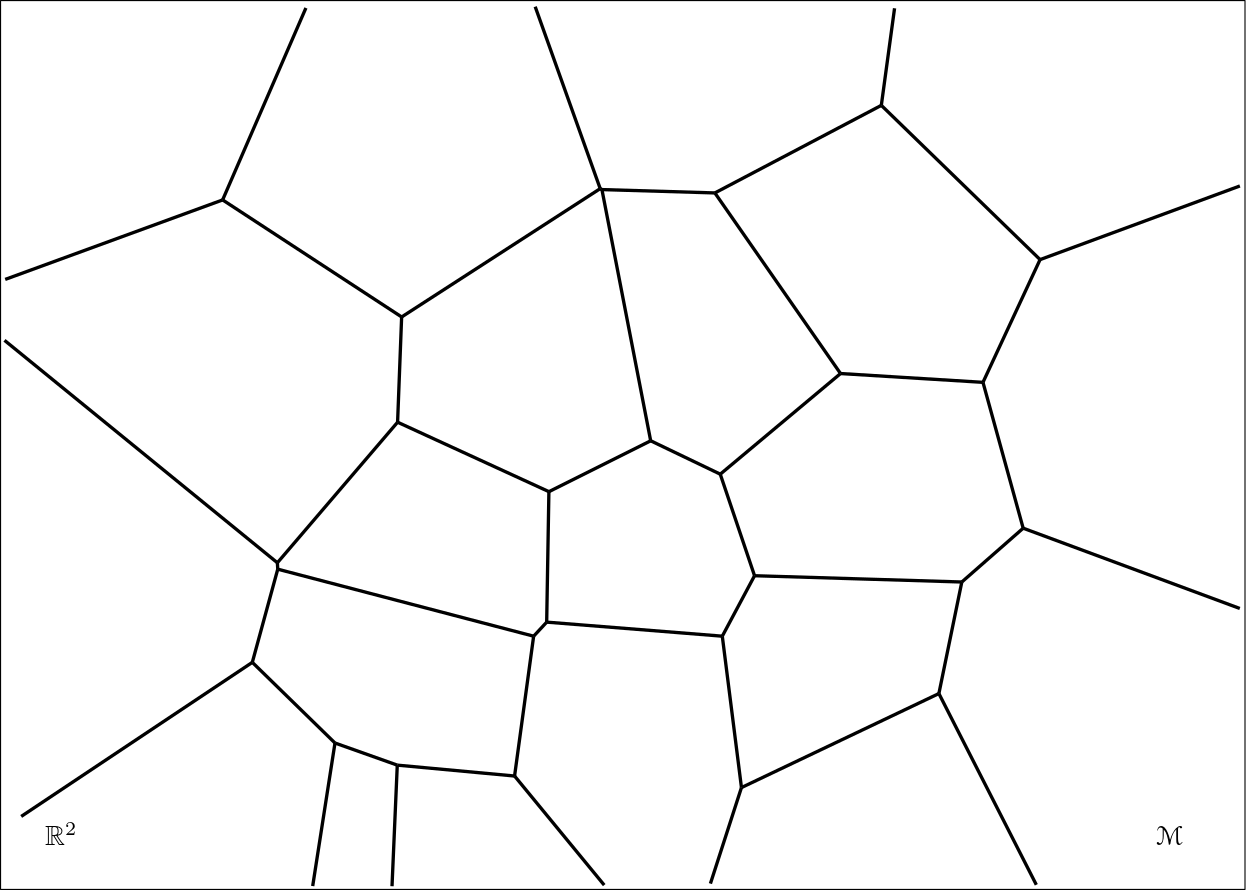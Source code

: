 <?xml version="1.0"?>
<!DOCTYPE ipe SYSTEM "ipe.dtd">
<ipe version="70206" creator="Ipe 7.2.7">
<info created="D:20181211060525" modified="D:20181211091939"/>
<preamble>\usepackage{amsmath,amssymb,mathtools,stmaryrd}
\usepackage{euscript}

\DeclareMathOperator{\cost}{cost}
</preamble>
<ipestyle name="basic">
<symbol name="arrow/arc(spx)">
<path stroke="sym-stroke" fill="sym-stroke" pen="sym-pen">
0 0 m
-1 0.333 l
-1 -0.333 l
h
</path>
</symbol>
<symbol name="arrow/farc(spx)">
<path stroke="sym-stroke" fill="white" pen="sym-pen">
0 0 m
-1 0.333 l
-1 -0.333 l
h
</path>
</symbol>
<symbol name="arrow/ptarc(spx)">
<path stroke="sym-stroke" fill="sym-stroke" pen="sym-pen">
0 0 m
-1 0.333 l
-0.8 0 l
-1 -0.333 l
h
</path>
</symbol>
<symbol name="arrow/fptarc(spx)">
<path stroke="sym-stroke" fill="white" pen="sym-pen">
0 0 m
-1 0.333 l
-0.8 0 l
-1 -0.333 l
h
</path>
</symbol>
<symbol name="mark/circle(sx)" transformations="translations">
<path fill="sym-stroke">
0.6 0 0 0.6 0 0 e
0.4 0 0 0.4 0 0 e
</path>
</symbol>
<symbol name="mark/disk(sx)" transformations="translations">
<path fill="sym-stroke">
0.6 0 0 0.6 0 0 e
</path>
</symbol>
<symbol name="mark/fdisk(sfx)" transformations="translations">
<group>
<path fill="sym-fill">
0.5 0 0 0.5 0 0 e
</path>
<path fill="sym-stroke" fillrule="eofill">
0.6 0 0 0.6 0 0 e
0.4 0 0 0.4 0 0 e
</path>
</group>
</symbol>
<symbol name="mark/box(sx)" transformations="translations">
<path fill="sym-stroke" fillrule="eofill">
-0.6 -0.6 m
0.6 -0.6 l
0.6 0.6 l
-0.6 0.6 l
h
-0.4 -0.4 m
0.4 -0.4 l
0.4 0.4 l
-0.4 0.4 l
h
</path>
</symbol>
<symbol name="mark/square(sx)" transformations="translations">
<path fill="sym-stroke">
-0.6 -0.6 m
0.6 -0.6 l
0.6 0.6 l
-0.6 0.6 l
h
</path>
</symbol>
<symbol name="mark/fsquare(sfx)" transformations="translations">
<group>
<path fill="sym-fill">
-0.5 -0.5 m
0.5 -0.5 l
0.5 0.5 l
-0.5 0.5 l
h
</path>
<path fill="sym-stroke" fillrule="eofill">
-0.6 -0.6 m
0.6 -0.6 l
0.6 0.6 l
-0.6 0.6 l
h
-0.4 -0.4 m
0.4 -0.4 l
0.4 0.4 l
-0.4 0.4 l
h
</path>
</group>
</symbol>
<symbol name="mark/cross(sx)" transformations="translations">
<group>
<path fill="sym-stroke">
-0.43 -0.57 m
0.57 0.43 l
0.43 0.57 l
-0.57 -0.43 l
h
</path>
<path fill="sym-stroke">
-0.43 0.57 m
0.57 -0.43 l
0.43 -0.57 l
-0.57 0.43 l
h
</path>
</group>
</symbol>
<symbol name="arrow/fnormal(spx)">
<path stroke="sym-stroke" fill="white" pen="sym-pen">
0 0 m
-1 0.333 l
-1 -0.333 l
h
</path>
</symbol>
<symbol name="arrow/pointed(spx)">
<path stroke="sym-stroke" fill="sym-stroke" pen="sym-pen">
0 0 m
-1 0.333 l
-0.8 0 l
-1 -0.333 l
h
</path>
</symbol>
<symbol name="arrow/fpointed(spx)">
<path stroke="sym-stroke" fill="white" pen="sym-pen">
0 0 m
-1 0.333 l
-0.8 0 l
-1 -0.333 l
h
</path>
</symbol>
<symbol name="arrow/linear(spx)">
<path stroke="sym-stroke" pen="sym-pen">
-1 0.333 m
0 0 l
-1 -0.333 l
</path>
</symbol>
<symbol name="arrow/fdouble(spx)">
<path stroke="sym-stroke" fill="white" pen="sym-pen">
0 0 m
-1 0.333 l
-1 -0.333 l
h
-1 0 m
-2 0.333 l
-2 -0.333 l
h
</path>
</symbol>
<symbol name="arrow/double(spx)">
<path stroke="sym-stroke" fill="sym-stroke" pen="sym-pen">
0 0 m
-1 0.333 l
-1 -0.333 l
h
-1 0 m
-2 0.333 l
-2 -0.333 l
h
</path>
</symbol>
<pen name="heavier" value="0.8"/>
<pen name="fat" value="1.2"/>
<pen name="ultrafat" value="2"/>
<symbolsize name="large" value="5"/>
<symbolsize name="small" value="2"/>
<symbolsize name="tiny" value="1.1"/>
<arrowsize name="large" value="10"/>
<arrowsize name="small" value="5"/>
<arrowsize name="tiny" value="3"/>
<color name="red" value="1 0 0"/>
<color name="green" value="0 1 0"/>
<color name="blue" value="0 0 1"/>
<color name="yellow" value="1 1 0"/>
<color name="orange" value="1 0.647 0"/>
<color name="gold" value="1 0.843 0"/>
<color name="purple" value="0.627 0.125 0.941"/>
<color name="gray" value="0.745"/>
<color name="brown" value="0.647 0.165 0.165"/>
<color name="navy" value="0 0 0.502"/>
<color name="pink" value="1 0.753 0.796"/>
<color name="seagreen" value="0.18 0.545 0.341"/>
<color name="turquoise" value="0.251 0.878 0.816"/>
<color name="violet" value="0.933 0.51 0.933"/>
<color name="darkblue" value="0 0 0.545"/>
<color name="darkcyan" value="0 0.545 0.545"/>
<color name="darkgray" value="0.663"/>
<color name="darkgreen" value="0 0.392 0"/>
<color name="darkmagenta" value="0.545 0 0.545"/>
<color name="darkorange" value="1 0.549 0"/>
<color name="darkred" value="0.545 0 0"/>
<color name="lightblue" value="0.678 0.847 0.902"/>
<color name="lightcyan" value="0.878 1 1"/>
<color name="lightgray" value="0.827"/>
<color name="lightgreen" value="0.565 0.933 0.565"/>
<color name="lightyellow" value="1 1 0.878"/>
<dashstyle name="dashed" value="[4] 0"/>
<dashstyle name="dotted" value="[1 3] 0"/>
<dashstyle name="dash dotted" value="[4 2 1 2] 0"/>
<dashstyle name="dash dot dotted" value="[4 2 1 2 1 2] 0"/>
<textsize name="large" value="\large"/>
<textsize name="small" value="\small"/>
<textsize name="tiny" value="\tiny"/>
<textsize name="Large" value="\Large"/>
<textsize name="LARGE" value="\LARGE"/>
<textsize name="huge" value="\huge"/>
<textsize name="Huge" value="\Huge"/>
<textsize name="footnote" value="\footnotesize"/>
<textstyle name="center" begin="\begin{center}" end="\end{center}"/>
<textstyle name="itemize" begin="\begin{itemize}" end="\end{itemize}"/>
<textstyle name="item" begin="\begin{itemize}\item{}" end="\end{itemize}"/>
<gridsize name="4 pts" value="4"/>
<gridsize name="8 pts (~3 mm)" value="8"/>
<gridsize name="16 pts (~6 mm)" value="16"/>
<gridsize name="32 pts (~12 mm)" value="32"/>
<gridsize name="10 pts (~3.5 mm)" value="10"/>
<gridsize name="20 pts (~7 mm)" value="20"/>
<gridsize name="14 pts (~5 mm)" value="14"/>
<gridsize name="28 pts (~10 mm)" value="28"/>
<gridsize name="56 pts (~20 mm)" value="56"/>
<anglesize name="90 deg" value="90"/>
<anglesize name="60 deg" value="60"/>
<anglesize name="45 deg" value="45"/>
<anglesize name="30 deg" value="30"/>
<anglesize name="22.5 deg" value="22.5"/>
<opacity name="10%" value="0.1"/>
<opacity name="30%" value="0.3"/>
<opacity name="50%" value="0.5"/>
<opacity name="75%" value="0.75"/>
<tiling name="falling" angle="-60" step="4" width="1"/>
<tiling name="rising" angle="30" step="4" width="1"/>
</ipestyle>
<page>
<layer name="frame"/>
<layer name="points_M"/>
<layer name="M"/>
<layer name="M_faded"/>
<layer name="points_tM"/>
<layer name="tM"/>
<layer name="cell"/>
<layer name="cell_matching"/>
<layer name="approx_cond"/>
<view layers="frame M" active="approx_cond"/>
<path layer="frame" stroke="black">
64 384 m
64 64 l
512 64 l
512 384 l
h
</path>
<use layer="points_M" name="mark/disk(sx)" pos="206.5 327" size="normal" stroke="black"/>
<use name="mark/disk(sx)" pos="372.5 290" size="normal" stroke="black"/>
<use name="mark/disk(sx)" pos="326.5 258" size="normal" stroke="black"/>
<use name="mark/disk(sx)" pos="367.5 209" size="normal" stroke="black"/>
<use name="mark/disk(sx)" pos="290.5 183" size="normal" stroke="black"/>
<use name="mark/disk(sx)" pos="155.5 249" size="normal" stroke="black"/>
<use name="mark/disk(sx)" pos="220.5 142" size="normal" stroke="black"/>
<use name="mark/disk(sx)" pos="286.5 133" size="normal" stroke="black"/>
<use name="mark/disk(sx)" pos="259.5 245" size="normal" stroke="black"/>
<use name="mark/disk(sx)" pos="231.5 184" size="normal" stroke="black"/>
<use name="mark/disk(sx)" pos="438.5 128" size="normal" stroke="black"/>
<use name="mark/disk(sx)" pos="365.5 143" size="normal" stroke="black"/>
<use name="mark/disk(sx)" pos="385.5 101" size="normal" stroke="black"/>
<text layer="frame" transformations="translations" pos="80 80" stroke="black" type="label" width="11.665" height="8.11" depth="0" valign="baseline" style="math">\mathbb{R}^2</text>
<use layer="points_M" name="mark/disk(sx)" pos="112 368" size="normal" stroke="black"/>
<use name="mark/disk(sx)" pos="96 176" size="normal" stroke="black"/>
<use name="mark/disk(sx)" pos="160 80" size="normal" stroke="black"/>
<use name="mark/disk(sx)" pos="480 240" size="normal" stroke="black"/>
<use matrix="1 0 0 1 -26.9231 -11.5385" name="mark/disk(sx)" pos="464 368" size="normal" stroke="black"/>
<use matrix="1 0 0 1 -6.15385 3.07692" name="mark/disk(sx)" pos="336 368" size="normal" stroke="black"/>
<use name="mark/disk(sx)" pos="196.459 74.3196" size="normal" stroke="black"/>
<use name="mark/disk(sx)" pos="214.152 73.5504" size="normal" stroke="black"/>
<path layer="M" matrix="0.841505 0 0 0.841505 25.9385 28.7834" stroke="black" pen="fat">
46.9134 276.757 m
163.655 181.605 l
</path>
<path matrix="0.806726 0 0 0.806726 27.8212 60.3455" stroke="black" pen="fat">
46.9134 276.757 m
143.946 312.227 l
</path>
<path matrix="0.35275 0 0 0.35275 246.652 224.123" stroke="black" pen="fat">
381.076 346.27 m
394.581 445.354 l
</path>
<path stroke="black" pen="fat">
381.076 346.27 m
321.155 314.746 l
</path>
<path stroke="black" pen="fat">
381.076 346.27 m
438.224 290.744 l
</path>
<path matrix="0.766618 0 0 0.766618 102.273 67.8543" stroke="black" pen="fat">
438.224 290.744 m
532.054 325.326 l
</path>
<path stroke="black" pen="fat">
438.224 290.744 m
417.672 246.557 l
</path>
<path matrix="0.398026 0 0 0.398026 86.6521 187.953" stroke="black" pen="fat">
143.946 312.227 m
219.28 485.862 l
</path>
<path stroke="black" pen="fat">
143.946 312.227 m
208.388 270.092 l
</path>
<path stroke="black" pen="fat">
208.388 270.092 m
206.931 232.204 l
</path>
<path stroke="black" pen="fat">
208.388 270.092 m
279.873 316.296 l
</path>
<path matrix="0.386276 0 0 0.386276 171.765 194.119" stroke="black" pen="fat">
219.28 485.862 m
279.873 316.296 l
</path>
<path stroke="black" pen="fat">
279.873 316.296 m
280.495 315.949 l
</path>
<path stroke="black" pen="fat">
154.633 145.755 m
71.4279 90.2853 l
</path>
<path stroke="black" pen="fat">
154.633 145.755 m
163.792 179.293 l
</path>
<path stroke="black" pen="fat">
154.633 145.755 m
184.393 116.716 l
</path>
<path matrix="0.521223 0 0 0.521223 88.2829 55.8808" stroke="black" pen="fat">
184.393 116.716 m
168.998 17.9078 l
</path>
<path stroke="black" pen="fat">
184.393 116.716 m
206.819 108.75 l
</path>
<path matrix="0.436304 0 0 0.436304 116.583 61.3018" stroke="black" pen="fat">
206.819 108.75 m
202.476 8.84402 l
</path>
<path stroke="black" pen="fat">
206.819 108.75 m
249.045 104.833 l
</path>
<path stroke="black" pen="fat">
401.799 134.523 m
410.051 174.68 l
</path>
<path matrix="0.772658 0 0 0.772658 91.3457 30.5828" stroke="black" pen="fat">
401.799 134.523 m
447.192 45.4195 l
</path>
<path stroke="black" pen="fat">
401.799 134.523 m
330.724 100.678 l
</path>
<path stroke="black" pen="fat">
417.672 246.557 m
432.142 194.044 l
</path>
<path stroke="black" pen="fat">
417.672 246.557 m
366.388 249.723 l
</path>
<path matrix="0.831675 0 0 0.831675 72.7404 32.6625" stroke="black" pen="fat">
432.142 194.044 m
525.912 159.299 l
</path>
<path stroke="black" pen="fat">
432.142 194.044 m
410.051 174.68 l
</path>
<path stroke="black" pen="fat">
410.051 174.68 m
335.435 176.941 l
</path>
<path stroke="black" pen="fat">
163.655 181.605 m
163.792 179.293 l
</path>
<path stroke="black" pen="fat">
163.655 181.605 m
206.931 232.204 l
</path>
<path stroke="black" pen="fat">
163.792 179.293 m
255.909 155.167 l
</path>
<path stroke="black" pen="fat">
206.931 232.204 m
261.402 207.201 l
</path>
<path stroke="black" pen="fat">
366.388 249.723 m
321.155 314.746 l
</path>
<path stroke="black" pen="fat">
366.388 249.723 m
323.092 213.496 l
</path>
<path stroke="black" pen="fat">
280.495 315.949 m
321.155 314.746 l
</path>
<path stroke="black" pen="fat">
280.495 315.949 m
298.041 225.52 l
</path>
<path stroke="black" pen="fat">
255.909 155.167 m
249.045 104.833 l
</path>
<path stroke="black" pen="fat">
255.909 155.167 m
260.606 160.232 l
</path>
<path matrix="0.541598 0 0 0.541598 114.163 48.0559" stroke="black" pen="fat">
249.045 104.833 m
308.629 32.3218 l
</path>
<path matrix="0.50581 0 0 0.50581 163.441 49.7542" stroke="black" pen="fat">
308.629 32.3218 m
330.724 100.678 l
</path>
<path stroke="black" pen="fat">
330.724 100.678 m
323.826 155.174 l
</path>
<path stroke="black" pen="fat">
261.402 207.201 m
298.041 225.52 l
</path>
<path stroke="black" pen="fat">
261.402 207.201 m
260.606 160.232 l
</path>
<path stroke="black" pen="fat">
260.606 160.232 m
323.826 155.174 l
</path>
<path stroke="black" pen="fat">
298.041 225.52 m
323.092 213.496 l
</path>
<path stroke="black" pen="fat">
323.092 213.496 m
335.435 176.941 l
</path>
<path stroke="black" pen="fat">
335.435 176.941 m
323.826 155.174 l
</path>
<text transformations="translations" pos="480 80" stroke="black" type="label" width="9.786" height="6.996" depth="0" valign="baseline" style="math">\EuScript{M}</text>
<use layer="points_tM" name="mark/disk(sx)" pos="224 336" size="normal" stroke="black"/>
<use name="mark/disk(sx)" pos="400 272" size="normal" stroke="black"/>
<use name="mark/disk(sx)" pos="160 240" size="normal" stroke="black"/>
<use name="mark/disk(sx)" pos="304 112" size="normal" stroke="black"/>
<use name="mark/disk(sx)" pos="304 192" size="normal" stroke="black"/>
<use name="mark/disk(sx)" pos="448 160" size="normal" stroke="black"/>
<path layer="tM" matrix="2.13675 0 0 2.13675 -277.781 -287.702" stroke="black" pen="fat">
244.364 253.091 m
161.159 308.561 l
</path>
<path stroke="black" pen="fat">
244.364 253.091 m
210.667 152 l
</path>
<path stroke="black" pen="fat">
244.364 253.091 m
305.924 287.291 l
</path>
<path matrix="1.13287 0 0 1.13287 -27.9917 -20.1965" stroke="black" pen="fat">
210.667 152 m
144.23 77.2591 l
</path>
<path stroke="black" pen="fat">
210.667 152 m
370.667 152 l
</path>
<path stroke="black" pen="fat">
305.924 287.291 m
340.098 381.27 l
</path>
<path stroke="black" pen="fat">
305.924 287.291 m
380.772 197.474 l
</path>
<path matrix="0.903036 0 0 0.903036 35.9413 14.7385" stroke="black" pen="fat">
370.667 152 m
402.289 57.1317 l
</path>
<path stroke="black" pen="fat">
370.667 152 m
380.772 197.474 l
</path>
<path matrix="1.37771 0 0 1.37771 -143.82 -74.587" stroke="black" pen="fat">
380.772 197.474 m
472.686 236.866 l
</path>
<text transformations="translations" pos="480 256" stroke="black" type="label" width="9.786" height="9.902" depth="0" valign="baseline" style="math">\widetilde{\EuScript{M}}</text>
<path layer="M_faded" matrix="0.841505 0 0 0.841505 25.9385 28.7834" stroke="black" pen="fat" opacity="30%">
46.9134 276.757 m
163.655 181.605 l
</path>
<path matrix="0.806726 0 0 0.806726 27.8212 60.3455" stroke="black" pen="fat" opacity="30%">
46.9134 276.757 m
143.946 312.227 l
</path>
<path matrix="0.35275 0 0 0.35275 246.652 224.123" stroke="black" pen="fat" opacity="30%">
381.076 346.27 m
394.581 445.354 l
</path>
<path stroke="black" pen="fat" opacity="30%">
381.076 346.27 m
321.155 314.746 l
</path>
<path stroke="black" pen="fat" opacity="30%">
381.076 346.27 m
438.224 290.744 l
</path>
<path matrix="0.766618 0 0 0.766618 102.273 67.8543" stroke="black" pen="fat" opacity="30%">
438.224 290.744 m
532.054 325.326 l
</path>
<path stroke="black" pen="fat" opacity="30%">
438.224 290.744 m
417.672 246.557 l
</path>
<path matrix="0.398026 0 0 0.398026 86.6521 187.953" stroke="black" pen="fat" opacity="30%">
143.946 312.227 m
219.28 485.862 l
</path>
<path stroke="black" pen="fat" opacity="30%">
143.946 312.227 m
208.388 270.092 l
</path>
<path stroke="black" pen="fat" opacity="30%">
208.388 270.092 m
206.931 232.204 l
</path>
<path stroke="black" pen="fat" opacity="30%">
208.388 270.092 m
279.873 316.296 l
</path>
<path matrix="0.386276 0 0 0.386276 171.765 194.119" stroke="black" pen="fat" opacity="30%">
219.28 485.862 m
279.873 316.296 l
</path>
<path stroke="black" pen="fat" opacity="30%">
279.873 316.296 m
280.495 315.949 l
</path>
<path stroke="black" pen="fat" opacity="30%">
154.633 145.755 m
71.4279 90.2853 l
</path>
<path stroke="black" pen="fat" opacity="30%">
154.633 145.755 m
163.792 179.293 l
</path>
<path stroke="black" pen="fat" opacity="30%">
154.633 145.755 m
184.393 116.716 l
</path>
<path matrix="0.521223 0 0 0.521223 88.2829 55.8808" stroke="black" pen="fat" opacity="30%">
184.393 116.716 m
168.998 17.9078 l
</path>
<path stroke="black" pen="fat" opacity="30%">
184.393 116.716 m
206.819 108.75 l
</path>
<path matrix="0.436304 0 0 0.436304 116.583 61.3018" stroke="black" pen="fat" opacity="30%">
206.819 108.75 m
202.476 8.84402 l
</path>
<path stroke="black" pen="fat" opacity="30%">
206.819 108.75 m
249.045 104.833 l
</path>
<path stroke="black" pen="fat" opacity="30%">
401.799 134.523 m
410.051 174.68 l
</path>
<path matrix="0.772658 0 0 0.772658 91.3457 30.5828" stroke="black" pen="fat" opacity="30%">
401.799 134.523 m
447.192 45.4195 l
</path>
<path stroke="black" pen="fat" opacity="30%">
401.799 134.523 m
330.724 100.678 l
</path>
<path stroke="black" pen="fat" opacity="30%">
417.672 246.557 m
432.142 194.044 l
</path>
<path stroke="black" pen="fat" opacity="30%">
417.672 246.557 m
366.388 249.723 l
</path>
<path matrix="0.831675 0 0 0.831675 72.7404 32.6625" stroke="black" pen="fat" opacity="30%">
432.142 194.044 m
525.912 159.299 l
</path>
<path stroke="black" pen="fat" opacity="30%">
432.142 194.044 m
410.051 174.68 l
</path>
<path stroke="black" pen="fat" opacity="30%">
410.051 174.68 m
335.435 176.941 l
</path>
<path stroke="black" pen="fat" opacity="30%">
163.655 181.605 m
163.792 179.293 l
</path>
<path stroke="black" pen="fat" opacity="30%">
163.655 181.605 m
206.931 232.204 l
</path>
<path stroke="black" pen="fat" opacity="30%">
163.792 179.293 m
255.909 155.167 l
</path>
<path stroke="black" pen="fat" opacity="30%">
206.931 232.204 m
261.402 207.201 l
</path>
<path stroke="black" pen="fat" opacity="30%">
366.388 249.723 m
321.155 314.746 l
</path>
<path stroke="black" pen="fat" opacity="30%">
366.388 249.723 m
323.092 213.496 l
</path>
<path stroke="black" pen="fat" opacity="30%">
280.495 315.949 m
321.155 314.746 l
</path>
<path stroke="black" pen="fat" opacity="30%">
280.495 315.949 m
298.041 225.52 l
</path>
<path stroke="black" pen="fat" opacity="30%">
255.909 155.167 m
249.045 104.833 l
</path>
<path stroke="black" pen="fat" opacity="30%">
255.909 155.167 m
260.606 160.232 l
</path>
<path matrix="0.541598 0 0 0.541598 114.163 48.0559" stroke="black" pen="fat" opacity="30%">
249.045 104.833 m
308.629 32.3218 l
</path>
<path matrix="0.50581 0 0 0.50581 163.441 49.7542" stroke="black" pen="fat" opacity="30%">
308.629 32.3218 m
330.724 100.678 l
</path>
<path stroke="black" pen="fat" opacity="30%">
330.724 100.678 m
323.826 155.174 l
</path>
<path stroke="black" pen="fat" opacity="30%">
261.402 207.201 m
298.041 225.52 l
</path>
<path stroke="black" pen="fat" opacity="30%">
261.402 207.201 m
260.606 160.232 l
</path>
<path stroke="black" pen="fat" opacity="30%">
260.606 160.232 m
323.826 155.174 l
</path>
<path stroke="black" pen="fat" opacity="30%">
298.041 225.52 m
323.092 213.496 l
</path>
<path stroke="black" pen="fat" opacity="30%">
323.092 213.496 m
335.435 176.941 l
</path>
<path stroke="black" pen="fat" opacity="30%">
335.435 176.941 m
323.826 155.174 l
</path>
<text transformations="translations" pos="480 80" stroke="black" type="label" width="9.786" height="6.996" depth="0" valign="baseline" style="math" opacity="30%">\EuScript{M}</text>
<path layer="cell" stroke="red" pen="ultrafat">
244.364 253.091 m
210.667 152 l
370.667 152 l
380.772 197.474 l
305.924 287.291 l
244.364 253.091 l
</path>
<text matrix="1 0 0 1 -11.2426 -1.18343" transformations="translations" pos="238.999 161.253" stroke="black" type="label" width="5.483" height="4.289" depth="0" valign="baseline" style="math">\tau</text>
<path layer="cell_matching" fill="red" opacity="10%">
305.924 287.291 m
244.364 253.091 l
210.667 152 l
370.667 152 l
380.772 197.474 l
h
</path>
<text matrix="1 0 0 1 0 16" transformations="translations" pos="288 208" stroke="black" type="label" width="14.643" height="6.812" depth="1.49" valign="baseline" style="math">M_\tau</text>
<text layer="approx_cond" matrix="1 0 0 1 -28.4024 -8.87574" transformations="translations" pos="256 192" stroke="black" type="label" width="146.057" height="7.473" depth="2.49" valign="baseline" style="math">\cost^*(t) \leq \cost(M_\tau) \leq \alpha \cdot \cost^*(t)</text>
</page>
<page>
<layer name="frame"/>
<layer name="points_M"/>
<layer name="M"/>
<layer name="M_faded"/>
<layer name="points_tM"/>
<layer name="tM"/>
<layer name="cell"/>
<layer name="cell_matching"/>
<layer name="approx_cond"/>
<view layers="frame M_faded" active="approx_cond"/>
<path layer="frame" stroke="black">
64 384 m
64 64 l
512 64 l
512 384 l
h
</path>
<use layer="points_M" name="mark/disk(sx)" pos="206.5 327" size="normal" stroke="black"/>
<use name="mark/disk(sx)" pos="372.5 290" size="normal" stroke="black"/>
<use name="mark/disk(sx)" pos="326.5 258" size="normal" stroke="black"/>
<use name="mark/disk(sx)" pos="367.5 209" size="normal" stroke="black"/>
<use name="mark/disk(sx)" pos="290.5 183" size="normal" stroke="black"/>
<use name="mark/disk(sx)" pos="155.5 249" size="normal" stroke="black"/>
<use name="mark/disk(sx)" pos="220.5 142" size="normal" stroke="black"/>
<use name="mark/disk(sx)" pos="286.5 133" size="normal" stroke="black"/>
<use name="mark/disk(sx)" pos="259.5 245" size="normal" stroke="black"/>
<use name="mark/disk(sx)" pos="231.5 184" size="normal" stroke="black"/>
<use name="mark/disk(sx)" pos="438.5 128" size="normal" stroke="black"/>
<use name="mark/disk(sx)" pos="365.5 143" size="normal" stroke="black"/>
<use name="mark/disk(sx)" pos="385.5 101" size="normal" stroke="black"/>
<text layer="frame" transformations="translations" pos="80 80" stroke="black" type="label" width="11.665" height="8.11" depth="0" valign="baseline" style="math">\mathbb{R}^2</text>
<use layer="points_M" name="mark/disk(sx)" pos="112 368" size="normal" stroke="black"/>
<use name="mark/disk(sx)" pos="96 176" size="normal" stroke="black"/>
<use name="mark/disk(sx)" pos="160 80" size="normal" stroke="black"/>
<use name="mark/disk(sx)" pos="480 240" size="normal" stroke="black"/>
<use matrix="1 0 0 1 -26.9231 -11.5385" name="mark/disk(sx)" pos="464 368" size="normal" stroke="black"/>
<use matrix="1 0 0 1 -6.15385 3.07692" name="mark/disk(sx)" pos="336 368" size="normal" stroke="black"/>
<use name="mark/disk(sx)" pos="196.459 74.3196" size="normal" stroke="black"/>
<use name="mark/disk(sx)" pos="214.152 73.5504" size="normal" stroke="black"/>
<path layer="M" matrix="0.841505 0 0 0.841505 25.9385 28.7834" stroke="black" pen="fat">
46.9134 276.757 m
163.655 181.605 l
</path>
<path matrix="0.806726 0 0 0.806726 27.8212 60.3455" stroke="black" pen="fat">
46.9134 276.757 m
143.946 312.227 l
</path>
<path matrix="0.35275 0 0 0.35275 246.652 224.123" stroke="black" pen="fat">
381.076 346.27 m
394.581 445.354 l
</path>
<path stroke="black" pen="fat">
381.076 346.27 m
321.155 314.746 l
</path>
<path stroke="black" pen="fat">
381.076 346.27 m
438.224 290.744 l
</path>
<path matrix="0.766618 0 0 0.766618 102.273 67.8543" stroke="black" pen="fat">
438.224 290.744 m
532.054 325.326 l
</path>
<path stroke="black" pen="fat">
438.224 290.744 m
417.672 246.557 l
</path>
<path matrix="0.398026 0 0 0.398026 86.6521 187.953" stroke="black" pen="fat">
143.946 312.227 m
219.28 485.862 l
</path>
<path stroke="black" pen="fat">
143.946 312.227 m
208.388 270.092 l
</path>
<path stroke="black" pen="fat">
208.388 270.092 m
206.931 232.204 l
</path>
<path stroke="black" pen="fat">
208.388 270.092 m
279.873 316.296 l
</path>
<path matrix="0.386276 0 0 0.386276 171.765 194.119" stroke="black" pen="fat">
219.28 485.862 m
279.873 316.296 l
</path>
<path stroke="black" pen="fat">
279.873 316.296 m
280.495 315.949 l
</path>
<path stroke="black" pen="fat">
154.633 145.755 m
71.4279 90.2853 l
</path>
<path stroke="black" pen="fat">
154.633 145.755 m
163.792 179.293 l
</path>
<path stroke="black" pen="fat">
154.633 145.755 m
184.393 116.716 l
</path>
<path matrix="0.521223 0 0 0.521223 88.2829 55.8808" stroke="black" pen="fat">
184.393 116.716 m
168.998 17.9078 l
</path>
<path stroke="black" pen="fat">
184.393 116.716 m
206.819 108.75 l
</path>
<path matrix="0.436304 0 0 0.436304 116.583 61.3018" stroke="black" pen="fat">
206.819 108.75 m
202.476 8.84402 l
</path>
<path stroke="black" pen="fat">
206.819 108.75 m
249.045 104.833 l
</path>
<path stroke="black" pen="fat">
401.799 134.523 m
410.051 174.68 l
</path>
<path matrix="0.772658 0 0 0.772658 91.3457 30.5828" stroke="black" pen="fat">
401.799 134.523 m
447.192 45.4195 l
</path>
<path stroke="black" pen="fat">
401.799 134.523 m
330.724 100.678 l
</path>
<path stroke="black" pen="fat">
417.672 246.557 m
432.142 194.044 l
</path>
<path stroke="black" pen="fat">
417.672 246.557 m
366.388 249.723 l
</path>
<path matrix="0.831675 0 0 0.831675 72.7404 32.6625" stroke="black" pen="fat">
432.142 194.044 m
525.912 159.299 l
</path>
<path stroke="black" pen="fat">
432.142 194.044 m
410.051 174.68 l
</path>
<path stroke="black" pen="fat">
410.051 174.68 m
335.435 176.941 l
</path>
<path stroke="black" pen="fat">
163.655 181.605 m
163.792 179.293 l
</path>
<path stroke="black" pen="fat">
163.655 181.605 m
206.931 232.204 l
</path>
<path stroke="black" pen="fat">
163.792 179.293 m
255.909 155.167 l
</path>
<path stroke="black" pen="fat">
206.931 232.204 m
261.402 207.201 l
</path>
<path stroke="black" pen="fat">
366.388 249.723 m
321.155 314.746 l
</path>
<path stroke="black" pen="fat">
366.388 249.723 m
323.092 213.496 l
</path>
<path stroke="black" pen="fat">
280.495 315.949 m
321.155 314.746 l
</path>
<path stroke="black" pen="fat">
280.495 315.949 m
298.041 225.52 l
</path>
<path stroke="black" pen="fat">
255.909 155.167 m
249.045 104.833 l
</path>
<path stroke="black" pen="fat">
255.909 155.167 m
260.606 160.232 l
</path>
<path matrix="0.541598 0 0 0.541598 114.163 48.0559" stroke="black" pen="fat">
249.045 104.833 m
308.629 32.3218 l
</path>
<path matrix="0.50581 0 0 0.50581 163.441 49.7542" stroke="black" pen="fat">
308.629 32.3218 m
330.724 100.678 l
</path>
<path stroke="black" pen="fat">
330.724 100.678 m
323.826 155.174 l
</path>
<path stroke="black" pen="fat">
261.402 207.201 m
298.041 225.52 l
</path>
<path stroke="black" pen="fat">
261.402 207.201 m
260.606 160.232 l
</path>
<path stroke="black" pen="fat">
260.606 160.232 m
323.826 155.174 l
</path>
<path stroke="black" pen="fat">
298.041 225.52 m
323.092 213.496 l
</path>
<path stroke="black" pen="fat">
323.092 213.496 m
335.435 176.941 l
</path>
<path stroke="black" pen="fat">
335.435 176.941 m
323.826 155.174 l
</path>
<text transformations="translations" pos="480 80" stroke="black" type="label" width="9.786" height="6.996" depth="0" valign="baseline" style="math">\EuScript{M}</text>
<use layer="points_tM" name="mark/disk(sx)" pos="224 336" size="normal" stroke="black"/>
<use name="mark/disk(sx)" pos="400 272" size="normal" stroke="black"/>
<use name="mark/disk(sx)" pos="160 240" size="normal" stroke="black"/>
<use name="mark/disk(sx)" pos="304 112" size="normal" stroke="black"/>
<use name="mark/disk(sx)" pos="304 192" size="normal" stroke="black"/>
<use name="mark/disk(sx)" pos="448 160" size="normal" stroke="black"/>
<path layer="tM" matrix="2.13675 0 0 2.13675 -277.781 -287.702" stroke="black" pen="fat">
244.364 253.091 m
161.159 308.561 l
</path>
<path stroke="black" pen="fat">
244.364 253.091 m
210.667 152 l
</path>
<path stroke="black" pen="fat">
244.364 253.091 m
305.924 287.291 l
</path>
<path matrix="1.13287 0 0 1.13287 -27.9917 -20.1965" stroke="black" pen="fat">
210.667 152 m
144.23 77.2591 l
</path>
<path stroke="black" pen="fat">
210.667 152 m
370.667 152 l
</path>
<path stroke="black" pen="fat">
305.924 287.291 m
340.098 381.27 l
</path>
<path stroke="black" pen="fat">
305.924 287.291 m
380.772 197.474 l
</path>
<path matrix="0.903036 0 0 0.903036 35.9413 14.7385" stroke="black" pen="fat">
370.667 152 m
402.289 57.1317 l
</path>
<path stroke="black" pen="fat">
370.667 152 m
380.772 197.474 l
</path>
<path matrix="1.37771 0 0 1.37771 -143.82 -74.587" stroke="black" pen="fat">
380.772 197.474 m
472.686 236.866 l
</path>
<text transformations="translations" pos="480 256" stroke="black" type="label" width="9.786" height="9.902" depth="0" valign="baseline" style="math">\widetilde{\EuScript{M}}</text>
<path layer="M_faded" matrix="0.841505 0 0 0.841505 25.9385 28.7834" stroke="black" pen="fat" opacity="30%">
46.9134 276.757 m
163.655 181.605 l
</path>
<path matrix="0.806726 0 0 0.806726 27.8212 60.3455" stroke="black" pen="fat" opacity="30%">
46.9134 276.757 m
143.946 312.227 l
</path>
<path matrix="0.35275 0 0 0.35275 246.652 224.123" stroke="black" pen="fat" opacity="30%">
381.076 346.27 m
394.581 445.354 l
</path>
<path stroke="black" pen="fat" opacity="30%">
381.076 346.27 m
321.155 314.746 l
</path>
<path stroke="black" pen="fat" opacity="30%">
381.076 346.27 m
438.224 290.744 l
</path>
<path matrix="0.766618 0 0 0.766618 102.273 67.8543" stroke="black" pen="fat" opacity="30%">
438.224 290.744 m
532.054 325.326 l
</path>
<path stroke="black" pen="fat" opacity="30%">
438.224 290.744 m
417.672 246.557 l
</path>
<path matrix="0.398026 0 0 0.398026 86.6521 187.953" stroke="black" pen="fat" opacity="30%">
143.946 312.227 m
219.28 485.862 l
</path>
<path stroke="black" pen="fat" opacity="30%">
143.946 312.227 m
208.388 270.092 l
</path>
<path stroke="black" pen="fat" opacity="30%">
208.388 270.092 m
206.931 232.204 l
</path>
<path stroke="black" pen="fat" opacity="30%">
208.388 270.092 m
279.873 316.296 l
</path>
<path matrix="0.386276 0 0 0.386276 171.765 194.119" stroke="black" pen="fat" opacity="30%">
219.28 485.862 m
279.873 316.296 l
</path>
<path stroke="black" pen="fat" opacity="30%">
279.873 316.296 m
280.495 315.949 l
</path>
<path stroke="black" pen="fat" opacity="30%">
154.633 145.755 m
71.4279 90.2853 l
</path>
<path stroke="black" pen="fat" opacity="30%">
154.633 145.755 m
163.792 179.293 l
</path>
<path stroke="black" pen="fat" opacity="30%">
154.633 145.755 m
184.393 116.716 l
</path>
<path matrix="0.521223 0 0 0.521223 88.2829 55.8808" stroke="black" pen="fat" opacity="30%">
184.393 116.716 m
168.998 17.9078 l
</path>
<path stroke="black" pen="fat" opacity="30%">
184.393 116.716 m
206.819 108.75 l
</path>
<path matrix="0.436304 0 0 0.436304 116.583 61.3018" stroke="black" pen="fat" opacity="30%">
206.819 108.75 m
202.476 8.84402 l
</path>
<path stroke="black" pen="fat" opacity="30%">
206.819 108.75 m
249.045 104.833 l
</path>
<path stroke="black" pen="fat" opacity="30%">
401.799 134.523 m
410.051 174.68 l
</path>
<path matrix="0.772658 0 0 0.772658 91.3457 30.5828" stroke="black" pen="fat" opacity="30%">
401.799 134.523 m
447.192 45.4195 l
</path>
<path stroke="black" pen="fat" opacity="30%">
401.799 134.523 m
330.724 100.678 l
</path>
<path stroke="black" pen="fat" opacity="30%">
417.672 246.557 m
432.142 194.044 l
</path>
<path stroke="black" pen="fat" opacity="30%">
417.672 246.557 m
366.388 249.723 l
</path>
<path matrix="0.831675 0 0 0.831675 72.7404 32.6625" stroke="black" pen="fat" opacity="30%">
432.142 194.044 m
525.912 159.299 l
</path>
<path stroke="black" pen="fat" opacity="30%">
432.142 194.044 m
410.051 174.68 l
</path>
<path stroke="black" pen="fat" opacity="30%">
410.051 174.68 m
335.435 176.941 l
</path>
<path stroke="black" pen="fat" opacity="30%">
163.655 181.605 m
163.792 179.293 l
</path>
<path stroke="black" pen="fat" opacity="30%">
163.655 181.605 m
206.931 232.204 l
</path>
<path stroke="black" pen="fat" opacity="30%">
163.792 179.293 m
255.909 155.167 l
</path>
<path stroke="black" pen="fat" opacity="30%">
206.931 232.204 m
261.402 207.201 l
</path>
<path stroke="black" pen="fat" opacity="30%">
366.388 249.723 m
321.155 314.746 l
</path>
<path stroke="black" pen="fat" opacity="30%">
366.388 249.723 m
323.092 213.496 l
</path>
<path stroke="black" pen="fat" opacity="30%">
280.495 315.949 m
321.155 314.746 l
</path>
<path stroke="black" pen="fat" opacity="30%">
280.495 315.949 m
298.041 225.52 l
</path>
<path stroke="black" pen="fat" opacity="30%">
255.909 155.167 m
249.045 104.833 l
</path>
<path stroke="black" pen="fat" opacity="30%">
255.909 155.167 m
260.606 160.232 l
</path>
<path matrix="0.541598 0 0 0.541598 114.163 48.0559" stroke="black" pen="fat" opacity="30%">
249.045 104.833 m
308.629 32.3218 l
</path>
<path matrix="0.50581 0 0 0.50581 163.441 49.7542" stroke="black" pen="fat" opacity="30%">
308.629 32.3218 m
330.724 100.678 l
</path>
<path stroke="black" pen="fat" opacity="30%">
330.724 100.678 m
323.826 155.174 l
</path>
<path stroke="black" pen="fat" opacity="30%">
261.402 207.201 m
298.041 225.52 l
</path>
<path stroke="black" pen="fat" opacity="30%">
261.402 207.201 m
260.606 160.232 l
</path>
<path stroke="black" pen="fat" opacity="30%">
260.606 160.232 m
323.826 155.174 l
</path>
<path stroke="black" pen="fat" opacity="30%">
298.041 225.52 m
323.092 213.496 l
</path>
<path stroke="black" pen="fat" opacity="30%">
323.092 213.496 m
335.435 176.941 l
</path>
<path stroke="black" pen="fat" opacity="30%">
335.435 176.941 m
323.826 155.174 l
</path>
<text transformations="translations" pos="480 80" stroke="black" type="label" width="9.786" height="6.996" depth="0" valign="baseline" style="math" opacity="30%">\EuScript{M}</text>
<path layer="cell" stroke="red" pen="ultrafat">
244.364 253.091 m
210.667 152 l
370.667 152 l
380.772 197.474 l
305.924 287.291 l
244.364 253.091 l
</path>
<text matrix="1 0 0 1 -11.2426 -1.18343" transformations="translations" pos="238.999 161.253" stroke="black" type="label" width="5.483" height="4.289" depth="0" valign="baseline" style="math">\tau</text>
<path layer="cell_matching" fill="red" opacity="10%">
305.924 287.291 m
244.364 253.091 l
210.667 152 l
370.667 152 l
380.772 197.474 l
h
</path>
<text matrix="1 0 0 1 0 16" transformations="translations" pos="288 208" stroke="black" type="label" width="14.643" height="6.812" depth="1.49" valign="baseline" style="math">M_\tau</text>
<text layer="approx_cond" matrix="1 0 0 1 -28.4024 -8.87574" transformations="translations" pos="256 192" stroke="black" type="label" width="146.057" height="7.473" depth="2.49" valign="baseline" style="math">\cost^*(t) \leq \cost(M_\tau) \leq \alpha \cdot \cost^*(t)</text>
</page>
<page>
<layer name="frame"/>
<layer name="points_M"/>
<layer name="M"/>
<layer name="M_faded"/>
<layer name="points_tM"/>
<layer name="tM"/>
<layer name="cell"/>
<layer name="cell_matching"/>
<layer name="approx_cond"/>
<view layers="frame M_faded tM" active="approx_cond"/>
<path layer="frame" stroke="black">
64 384 m
64 64 l
512 64 l
512 384 l
h
</path>
<use layer="points_M" name="mark/disk(sx)" pos="206.5 327" size="normal" stroke="black"/>
<use name="mark/disk(sx)" pos="372.5 290" size="normal" stroke="black"/>
<use name="mark/disk(sx)" pos="326.5 258" size="normal" stroke="black"/>
<use name="mark/disk(sx)" pos="367.5 209" size="normal" stroke="black"/>
<use name="mark/disk(sx)" pos="290.5 183" size="normal" stroke="black"/>
<use name="mark/disk(sx)" pos="155.5 249" size="normal" stroke="black"/>
<use name="mark/disk(sx)" pos="220.5 142" size="normal" stroke="black"/>
<use name="mark/disk(sx)" pos="286.5 133" size="normal" stroke="black"/>
<use name="mark/disk(sx)" pos="259.5 245" size="normal" stroke="black"/>
<use name="mark/disk(sx)" pos="231.5 184" size="normal" stroke="black"/>
<use name="mark/disk(sx)" pos="438.5 128" size="normal" stroke="black"/>
<use name="mark/disk(sx)" pos="365.5 143" size="normal" stroke="black"/>
<use name="mark/disk(sx)" pos="385.5 101" size="normal" stroke="black"/>
<text layer="frame" transformations="translations" pos="80 80" stroke="black" type="label" width="11.665" height="8.11" depth="0" valign="baseline" style="math">\mathbb{R}^2</text>
<use layer="points_M" name="mark/disk(sx)" pos="112 368" size="normal" stroke="black"/>
<use name="mark/disk(sx)" pos="96 176" size="normal" stroke="black"/>
<use name="mark/disk(sx)" pos="160 80" size="normal" stroke="black"/>
<use name="mark/disk(sx)" pos="480 240" size="normal" stroke="black"/>
<use matrix="1 0 0 1 -26.9231 -11.5385" name="mark/disk(sx)" pos="464 368" size="normal" stroke="black"/>
<use matrix="1 0 0 1 -6.15385 3.07692" name="mark/disk(sx)" pos="336 368" size="normal" stroke="black"/>
<use name="mark/disk(sx)" pos="196.459 74.3196" size="normal" stroke="black"/>
<use name="mark/disk(sx)" pos="214.152 73.5504" size="normal" stroke="black"/>
<path layer="M" matrix="0.841505 0 0 0.841505 25.9385 28.7834" stroke="black" pen="fat">
46.9134 276.757 m
163.655 181.605 l
</path>
<path matrix="0.806726 0 0 0.806726 27.8212 60.3455" stroke="black" pen="fat">
46.9134 276.757 m
143.946 312.227 l
</path>
<path matrix="0.35275 0 0 0.35275 246.652 224.123" stroke="black" pen="fat">
381.076 346.27 m
394.581 445.354 l
</path>
<path stroke="black" pen="fat">
381.076 346.27 m
321.155 314.746 l
</path>
<path stroke="black" pen="fat">
381.076 346.27 m
438.224 290.744 l
</path>
<path matrix="0.766618 0 0 0.766618 102.273 67.8543" stroke="black" pen="fat">
438.224 290.744 m
532.054 325.326 l
</path>
<path stroke="black" pen="fat">
438.224 290.744 m
417.672 246.557 l
</path>
<path matrix="0.398026 0 0 0.398026 86.6521 187.953" stroke="black" pen="fat">
143.946 312.227 m
219.28 485.862 l
</path>
<path stroke="black" pen="fat">
143.946 312.227 m
208.388 270.092 l
</path>
<path stroke="black" pen="fat">
208.388 270.092 m
206.931 232.204 l
</path>
<path stroke="black" pen="fat">
208.388 270.092 m
279.873 316.296 l
</path>
<path matrix="0.386276 0 0 0.386276 171.765 194.119" stroke="black" pen="fat">
219.28 485.862 m
279.873 316.296 l
</path>
<path stroke="black" pen="fat">
279.873 316.296 m
280.495 315.949 l
</path>
<path stroke="black" pen="fat">
154.633 145.755 m
71.4279 90.2853 l
</path>
<path stroke="black" pen="fat">
154.633 145.755 m
163.792 179.293 l
</path>
<path stroke="black" pen="fat">
154.633 145.755 m
184.393 116.716 l
</path>
<path matrix="0.521223 0 0 0.521223 88.2829 55.8808" stroke="black" pen="fat">
184.393 116.716 m
168.998 17.9078 l
</path>
<path stroke="black" pen="fat">
184.393 116.716 m
206.819 108.75 l
</path>
<path matrix="0.436304 0 0 0.436304 116.583 61.3018" stroke="black" pen="fat">
206.819 108.75 m
202.476 8.84402 l
</path>
<path stroke="black" pen="fat">
206.819 108.75 m
249.045 104.833 l
</path>
<path stroke="black" pen="fat">
401.799 134.523 m
410.051 174.68 l
</path>
<path matrix="0.772658 0 0 0.772658 91.3457 30.5828" stroke="black" pen="fat">
401.799 134.523 m
447.192 45.4195 l
</path>
<path stroke="black" pen="fat">
401.799 134.523 m
330.724 100.678 l
</path>
<path stroke="black" pen="fat">
417.672 246.557 m
432.142 194.044 l
</path>
<path stroke="black" pen="fat">
417.672 246.557 m
366.388 249.723 l
</path>
<path matrix="0.831675 0 0 0.831675 72.7404 32.6625" stroke="black" pen="fat">
432.142 194.044 m
525.912 159.299 l
</path>
<path stroke="black" pen="fat">
432.142 194.044 m
410.051 174.68 l
</path>
<path stroke="black" pen="fat">
410.051 174.68 m
335.435 176.941 l
</path>
<path stroke="black" pen="fat">
163.655 181.605 m
163.792 179.293 l
</path>
<path stroke="black" pen="fat">
163.655 181.605 m
206.931 232.204 l
</path>
<path stroke="black" pen="fat">
163.792 179.293 m
255.909 155.167 l
</path>
<path stroke="black" pen="fat">
206.931 232.204 m
261.402 207.201 l
</path>
<path stroke="black" pen="fat">
366.388 249.723 m
321.155 314.746 l
</path>
<path stroke="black" pen="fat">
366.388 249.723 m
323.092 213.496 l
</path>
<path stroke="black" pen="fat">
280.495 315.949 m
321.155 314.746 l
</path>
<path stroke="black" pen="fat">
280.495 315.949 m
298.041 225.52 l
</path>
<path stroke="black" pen="fat">
255.909 155.167 m
249.045 104.833 l
</path>
<path stroke="black" pen="fat">
255.909 155.167 m
260.606 160.232 l
</path>
<path matrix="0.541598 0 0 0.541598 114.163 48.0559" stroke="black" pen="fat">
249.045 104.833 m
308.629 32.3218 l
</path>
<path matrix="0.50581 0 0 0.50581 163.441 49.7542" stroke="black" pen="fat">
308.629 32.3218 m
330.724 100.678 l
</path>
<path stroke="black" pen="fat">
330.724 100.678 m
323.826 155.174 l
</path>
<path stroke="black" pen="fat">
261.402 207.201 m
298.041 225.52 l
</path>
<path stroke="black" pen="fat">
261.402 207.201 m
260.606 160.232 l
</path>
<path stroke="black" pen="fat">
260.606 160.232 m
323.826 155.174 l
</path>
<path stroke="black" pen="fat">
298.041 225.52 m
323.092 213.496 l
</path>
<path stroke="black" pen="fat">
323.092 213.496 m
335.435 176.941 l
</path>
<path stroke="black" pen="fat">
335.435 176.941 m
323.826 155.174 l
</path>
<text transformations="translations" pos="480 80" stroke="black" type="label" width="9.786" height="6.996" depth="0" valign="baseline" style="math">\EuScript{M}</text>
<use layer="points_tM" name="mark/disk(sx)" pos="224 336" size="normal" stroke="black"/>
<use name="mark/disk(sx)" pos="400 272" size="normal" stroke="black"/>
<use name="mark/disk(sx)" pos="160 240" size="normal" stroke="black"/>
<use name="mark/disk(sx)" pos="304 112" size="normal" stroke="black"/>
<use name="mark/disk(sx)" pos="304 192" size="normal" stroke="black"/>
<use name="mark/disk(sx)" pos="448 160" size="normal" stroke="black"/>
<path layer="tM" matrix="2.13675 0 0 2.13675 -277.781 -287.702" stroke="black" pen="fat">
244.364 253.091 m
161.159 308.561 l
</path>
<path stroke="black" pen="fat">
244.364 253.091 m
210.667 152 l
</path>
<path stroke="black" pen="fat">
244.364 253.091 m
305.924 287.291 l
</path>
<path matrix="1.13287 0 0 1.13287 -27.9917 -20.1965" stroke="black" pen="fat">
210.667 152 m
144.23 77.2591 l
</path>
<path stroke="black" pen="fat">
210.667 152 m
370.667 152 l
</path>
<path stroke="black" pen="fat">
305.924 287.291 m
340.098 381.27 l
</path>
<path stroke="black" pen="fat">
305.924 287.291 m
380.772 197.474 l
</path>
<path matrix="0.903036 0 0 0.903036 35.9413 14.7385" stroke="black" pen="fat">
370.667 152 m
402.289 57.1317 l
</path>
<path stroke="black" pen="fat">
370.667 152 m
380.772 197.474 l
</path>
<path matrix="1.37771 0 0 1.37771 -143.82 -74.587" stroke="black" pen="fat">
380.772 197.474 m
472.686 236.866 l
</path>
<text transformations="translations" pos="480 256" stroke="black" type="label" width="9.786" height="9.902" depth="0" valign="baseline" style="math">\widetilde{\EuScript{M}}</text>
<path layer="M_faded" matrix="0.841505 0 0 0.841505 25.9385 28.7834" stroke="black" pen="fat" opacity="30%">
46.9134 276.757 m
163.655 181.605 l
</path>
<path matrix="0.806726 0 0 0.806726 27.8212 60.3455" stroke="black" pen="fat" opacity="30%">
46.9134 276.757 m
143.946 312.227 l
</path>
<path matrix="0.35275 0 0 0.35275 246.652 224.123" stroke="black" pen="fat" opacity="30%">
381.076 346.27 m
394.581 445.354 l
</path>
<path stroke="black" pen="fat" opacity="30%">
381.076 346.27 m
321.155 314.746 l
</path>
<path stroke="black" pen="fat" opacity="30%">
381.076 346.27 m
438.224 290.744 l
</path>
<path matrix="0.766618 0 0 0.766618 102.273 67.8543" stroke="black" pen="fat" opacity="30%">
438.224 290.744 m
532.054 325.326 l
</path>
<path stroke="black" pen="fat" opacity="30%">
438.224 290.744 m
417.672 246.557 l
</path>
<path matrix="0.398026 0 0 0.398026 86.6521 187.953" stroke="black" pen="fat" opacity="30%">
143.946 312.227 m
219.28 485.862 l
</path>
<path stroke="black" pen="fat" opacity="30%">
143.946 312.227 m
208.388 270.092 l
</path>
<path stroke="black" pen="fat" opacity="30%">
208.388 270.092 m
206.931 232.204 l
</path>
<path stroke="black" pen="fat" opacity="30%">
208.388 270.092 m
279.873 316.296 l
</path>
<path matrix="0.386276 0 0 0.386276 171.765 194.119" stroke="black" pen="fat" opacity="30%">
219.28 485.862 m
279.873 316.296 l
</path>
<path stroke="black" pen="fat" opacity="30%">
279.873 316.296 m
280.495 315.949 l
</path>
<path stroke="black" pen="fat" opacity="30%">
154.633 145.755 m
71.4279 90.2853 l
</path>
<path stroke="black" pen="fat" opacity="30%">
154.633 145.755 m
163.792 179.293 l
</path>
<path stroke="black" pen="fat" opacity="30%">
154.633 145.755 m
184.393 116.716 l
</path>
<path matrix="0.521223 0 0 0.521223 88.2829 55.8808" stroke="black" pen="fat" opacity="30%">
184.393 116.716 m
168.998 17.9078 l
</path>
<path stroke="black" pen="fat" opacity="30%">
184.393 116.716 m
206.819 108.75 l
</path>
<path matrix="0.436304 0 0 0.436304 116.583 61.3018" stroke="black" pen="fat" opacity="30%">
206.819 108.75 m
202.476 8.84402 l
</path>
<path stroke="black" pen="fat" opacity="30%">
206.819 108.75 m
249.045 104.833 l
</path>
<path stroke="black" pen="fat" opacity="30%">
401.799 134.523 m
410.051 174.68 l
</path>
<path matrix="0.772658 0 0 0.772658 91.3457 30.5828" stroke="black" pen="fat" opacity="30%">
401.799 134.523 m
447.192 45.4195 l
</path>
<path stroke="black" pen="fat" opacity="30%">
401.799 134.523 m
330.724 100.678 l
</path>
<path stroke="black" pen="fat" opacity="30%">
417.672 246.557 m
432.142 194.044 l
</path>
<path stroke="black" pen="fat" opacity="30%">
417.672 246.557 m
366.388 249.723 l
</path>
<path matrix="0.831675 0 0 0.831675 72.7404 32.6625" stroke="black" pen="fat" opacity="30%">
432.142 194.044 m
525.912 159.299 l
</path>
<path stroke="black" pen="fat" opacity="30%">
432.142 194.044 m
410.051 174.68 l
</path>
<path stroke="black" pen="fat" opacity="30%">
410.051 174.68 m
335.435 176.941 l
</path>
<path stroke="black" pen="fat" opacity="30%">
163.655 181.605 m
163.792 179.293 l
</path>
<path stroke="black" pen="fat" opacity="30%">
163.655 181.605 m
206.931 232.204 l
</path>
<path stroke="black" pen="fat" opacity="30%">
163.792 179.293 m
255.909 155.167 l
</path>
<path stroke="black" pen="fat" opacity="30%">
206.931 232.204 m
261.402 207.201 l
</path>
<path stroke="black" pen="fat" opacity="30%">
366.388 249.723 m
321.155 314.746 l
</path>
<path stroke="black" pen="fat" opacity="30%">
366.388 249.723 m
323.092 213.496 l
</path>
<path stroke="black" pen="fat" opacity="30%">
280.495 315.949 m
321.155 314.746 l
</path>
<path stroke="black" pen="fat" opacity="30%">
280.495 315.949 m
298.041 225.52 l
</path>
<path stroke="black" pen="fat" opacity="30%">
255.909 155.167 m
249.045 104.833 l
</path>
<path stroke="black" pen="fat" opacity="30%">
255.909 155.167 m
260.606 160.232 l
</path>
<path matrix="0.541598 0 0 0.541598 114.163 48.0559" stroke="black" pen="fat" opacity="30%">
249.045 104.833 m
308.629 32.3218 l
</path>
<path matrix="0.50581 0 0 0.50581 163.441 49.7542" stroke="black" pen="fat" opacity="30%">
308.629 32.3218 m
330.724 100.678 l
</path>
<path stroke="black" pen="fat" opacity="30%">
330.724 100.678 m
323.826 155.174 l
</path>
<path stroke="black" pen="fat" opacity="30%">
261.402 207.201 m
298.041 225.52 l
</path>
<path stroke="black" pen="fat" opacity="30%">
261.402 207.201 m
260.606 160.232 l
</path>
<path stroke="black" pen="fat" opacity="30%">
260.606 160.232 m
323.826 155.174 l
</path>
<path stroke="black" pen="fat" opacity="30%">
298.041 225.52 m
323.092 213.496 l
</path>
<path stroke="black" pen="fat" opacity="30%">
323.092 213.496 m
335.435 176.941 l
</path>
<path stroke="black" pen="fat" opacity="30%">
335.435 176.941 m
323.826 155.174 l
</path>
<text transformations="translations" pos="480 80" stroke="black" type="label" width="9.786" height="6.996" depth="0" valign="baseline" style="math" opacity="30%">\EuScript{M}</text>
<path layer="cell" stroke="red" pen="ultrafat">
244.364 253.091 m
210.667 152 l
370.667 152 l
380.772 197.474 l
305.924 287.291 l
244.364 253.091 l
</path>
<text matrix="1 0 0 1 -11.2426 -1.18343" transformations="translations" pos="238.999 161.253" stroke="black" type="label" width="5.483" height="4.289" depth="0" valign="baseline" style="math">\tau</text>
<path layer="cell_matching" fill="red" opacity="10%">
305.924 287.291 m
244.364 253.091 l
210.667 152 l
370.667 152 l
380.772 197.474 l
h
</path>
<text matrix="1 0 0 1 0 16" transformations="translations" pos="288 208" stroke="black" type="label" width="14.643" height="6.812" depth="1.49" valign="baseline" style="math">M_\tau</text>
<text layer="approx_cond" matrix="1 0 0 1 -28.4024 -8.87574" transformations="translations" pos="256 192" stroke="black" type="label" width="146.057" height="7.473" depth="2.49" valign="baseline" style="math">\cost^*(t) \leq \cost(M_\tau) \leq \alpha \cdot \cost^*(t)</text>
</page>
<page>
<layer name="frame"/>
<layer name="points_M"/>
<layer name="M"/>
<layer name="M_faded"/>
<layer name="points_tM"/>
<layer name="tM"/>
<layer name="cell"/>
<layer name="cell_matching"/>
<layer name="approx_cond"/>
<view layers="frame M_faded tM cell" active="approx_cond"/>
<path layer="frame" stroke="black">
64 384 m
64 64 l
512 64 l
512 384 l
h
</path>
<use layer="points_M" name="mark/disk(sx)" pos="206.5 327" size="normal" stroke="black"/>
<use name="mark/disk(sx)" pos="372.5 290" size="normal" stroke="black"/>
<use name="mark/disk(sx)" pos="326.5 258" size="normal" stroke="black"/>
<use name="mark/disk(sx)" pos="367.5 209" size="normal" stroke="black"/>
<use name="mark/disk(sx)" pos="290.5 183" size="normal" stroke="black"/>
<use name="mark/disk(sx)" pos="155.5 249" size="normal" stroke="black"/>
<use name="mark/disk(sx)" pos="220.5 142" size="normal" stroke="black"/>
<use name="mark/disk(sx)" pos="286.5 133" size="normal" stroke="black"/>
<use name="mark/disk(sx)" pos="259.5 245" size="normal" stroke="black"/>
<use name="mark/disk(sx)" pos="231.5 184" size="normal" stroke="black"/>
<use name="mark/disk(sx)" pos="438.5 128" size="normal" stroke="black"/>
<use name="mark/disk(sx)" pos="365.5 143" size="normal" stroke="black"/>
<use name="mark/disk(sx)" pos="385.5 101" size="normal" stroke="black"/>
<text layer="frame" transformations="translations" pos="80 80" stroke="black" type="label" width="11.665" height="8.11" depth="0" valign="baseline" style="math">\mathbb{R}^2</text>
<use layer="points_M" name="mark/disk(sx)" pos="112 368" size="normal" stroke="black"/>
<use name="mark/disk(sx)" pos="96 176" size="normal" stroke="black"/>
<use name="mark/disk(sx)" pos="160 80" size="normal" stroke="black"/>
<use name="mark/disk(sx)" pos="480 240" size="normal" stroke="black"/>
<use matrix="1 0 0 1 -26.9231 -11.5385" name="mark/disk(sx)" pos="464 368" size="normal" stroke="black"/>
<use matrix="1 0 0 1 -6.15385 3.07692" name="mark/disk(sx)" pos="336 368" size="normal" stroke="black"/>
<use name="mark/disk(sx)" pos="196.459 74.3196" size="normal" stroke="black"/>
<use name="mark/disk(sx)" pos="214.152 73.5504" size="normal" stroke="black"/>
<path layer="M" matrix="0.841505 0 0 0.841505 25.9385 28.7834" stroke="black" pen="fat">
46.9134 276.757 m
163.655 181.605 l
</path>
<path matrix="0.806726 0 0 0.806726 27.8212 60.3455" stroke="black" pen="fat">
46.9134 276.757 m
143.946 312.227 l
</path>
<path matrix="0.35275 0 0 0.35275 246.652 224.123" stroke="black" pen="fat">
381.076 346.27 m
394.581 445.354 l
</path>
<path stroke="black" pen="fat">
381.076 346.27 m
321.155 314.746 l
</path>
<path stroke="black" pen="fat">
381.076 346.27 m
438.224 290.744 l
</path>
<path matrix="0.766618 0 0 0.766618 102.273 67.8543" stroke="black" pen="fat">
438.224 290.744 m
532.054 325.326 l
</path>
<path stroke="black" pen="fat">
438.224 290.744 m
417.672 246.557 l
</path>
<path matrix="0.398026 0 0 0.398026 86.6521 187.953" stroke="black" pen="fat">
143.946 312.227 m
219.28 485.862 l
</path>
<path stroke="black" pen="fat">
143.946 312.227 m
208.388 270.092 l
</path>
<path stroke="black" pen="fat">
208.388 270.092 m
206.931 232.204 l
</path>
<path stroke="black" pen="fat">
208.388 270.092 m
279.873 316.296 l
</path>
<path matrix="0.386276 0 0 0.386276 171.765 194.119" stroke="black" pen="fat">
219.28 485.862 m
279.873 316.296 l
</path>
<path stroke="black" pen="fat">
279.873 316.296 m
280.495 315.949 l
</path>
<path stroke="black" pen="fat">
154.633 145.755 m
71.4279 90.2853 l
</path>
<path stroke="black" pen="fat">
154.633 145.755 m
163.792 179.293 l
</path>
<path stroke="black" pen="fat">
154.633 145.755 m
184.393 116.716 l
</path>
<path matrix="0.521223 0 0 0.521223 88.2829 55.8808" stroke="black" pen="fat">
184.393 116.716 m
168.998 17.9078 l
</path>
<path stroke="black" pen="fat">
184.393 116.716 m
206.819 108.75 l
</path>
<path matrix="0.436304 0 0 0.436304 116.583 61.3018" stroke="black" pen="fat">
206.819 108.75 m
202.476 8.84402 l
</path>
<path stroke="black" pen="fat">
206.819 108.75 m
249.045 104.833 l
</path>
<path stroke="black" pen="fat">
401.799 134.523 m
410.051 174.68 l
</path>
<path matrix="0.772658 0 0 0.772658 91.3457 30.5828" stroke="black" pen="fat">
401.799 134.523 m
447.192 45.4195 l
</path>
<path stroke="black" pen="fat">
401.799 134.523 m
330.724 100.678 l
</path>
<path stroke="black" pen="fat">
417.672 246.557 m
432.142 194.044 l
</path>
<path stroke="black" pen="fat">
417.672 246.557 m
366.388 249.723 l
</path>
<path matrix="0.831675 0 0 0.831675 72.7404 32.6625" stroke="black" pen="fat">
432.142 194.044 m
525.912 159.299 l
</path>
<path stroke="black" pen="fat">
432.142 194.044 m
410.051 174.68 l
</path>
<path stroke="black" pen="fat">
410.051 174.68 m
335.435 176.941 l
</path>
<path stroke="black" pen="fat">
163.655 181.605 m
163.792 179.293 l
</path>
<path stroke="black" pen="fat">
163.655 181.605 m
206.931 232.204 l
</path>
<path stroke="black" pen="fat">
163.792 179.293 m
255.909 155.167 l
</path>
<path stroke="black" pen="fat">
206.931 232.204 m
261.402 207.201 l
</path>
<path stroke="black" pen="fat">
366.388 249.723 m
321.155 314.746 l
</path>
<path stroke="black" pen="fat">
366.388 249.723 m
323.092 213.496 l
</path>
<path stroke="black" pen="fat">
280.495 315.949 m
321.155 314.746 l
</path>
<path stroke="black" pen="fat">
280.495 315.949 m
298.041 225.52 l
</path>
<path stroke="black" pen="fat">
255.909 155.167 m
249.045 104.833 l
</path>
<path stroke="black" pen="fat">
255.909 155.167 m
260.606 160.232 l
</path>
<path matrix="0.541598 0 0 0.541598 114.163 48.0559" stroke="black" pen="fat">
249.045 104.833 m
308.629 32.3218 l
</path>
<path matrix="0.50581 0 0 0.50581 163.441 49.7542" stroke="black" pen="fat">
308.629 32.3218 m
330.724 100.678 l
</path>
<path stroke="black" pen="fat">
330.724 100.678 m
323.826 155.174 l
</path>
<path stroke="black" pen="fat">
261.402 207.201 m
298.041 225.52 l
</path>
<path stroke="black" pen="fat">
261.402 207.201 m
260.606 160.232 l
</path>
<path stroke="black" pen="fat">
260.606 160.232 m
323.826 155.174 l
</path>
<path stroke="black" pen="fat">
298.041 225.52 m
323.092 213.496 l
</path>
<path stroke="black" pen="fat">
323.092 213.496 m
335.435 176.941 l
</path>
<path stroke="black" pen="fat">
335.435 176.941 m
323.826 155.174 l
</path>
<text transformations="translations" pos="480 80" stroke="black" type="label" width="9.786" height="6.996" depth="0" valign="baseline" style="math">\EuScript{M}</text>
<use layer="points_tM" name="mark/disk(sx)" pos="224 336" size="normal" stroke="black"/>
<use name="mark/disk(sx)" pos="400 272" size="normal" stroke="black"/>
<use name="mark/disk(sx)" pos="160 240" size="normal" stroke="black"/>
<use name="mark/disk(sx)" pos="304 112" size="normal" stroke="black"/>
<use name="mark/disk(sx)" pos="304 192" size="normal" stroke="black"/>
<use name="mark/disk(sx)" pos="448 160" size="normal" stroke="black"/>
<path layer="tM" matrix="2.13675 0 0 2.13675 -277.781 -287.702" stroke="black" pen="fat">
244.364 253.091 m
161.159 308.561 l
</path>
<path stroke="black" pen="fat">
244.364 253.091 m
210.667 152 l
</path>
<path stroke="black" pen="fat">
244.364 253.091 m
305.924 287.291 l
</path>
<path matrix="1.13287 0 0 1.13287 -27.9917 -20.1965" stroke="black" pen="fat">
210.667 152 m
144.23 77.2591 l
</path>
<path stroke="black" pen="fat">
210.667 152 m
370.667 152 l
</path>
<path stroke="black" pen="fat">
305.924 287.291 m
340.098 381.27 l
</path>
<path stroke="black" pen="fat">
305.924 287.291 m
380.772 197.474 l
</path>
<path matrix="0.903036 0 0 0.903036 35.9413 14.7385" stroke="black" pen="fat">
370.667 152 m
402.289 57.1317 l
</path>
<path stroke="black" pen="fat">
370.667 152 m
380.772 197.474 l
</path>
<path matrix="1.37771 0 0 1.37771 -143.82 -74.587" stroke="black" pen="fat">
380.772 197.474 m
472.686 236.866 l
</path>
<text transformations="translations" pos="480 256" stroke="black" type="label" width="9.786" height="9.902" depth="0" valign="baseline" style="math">\widetilde{\EuScript{M}}</text>
<path layer="M_faded" matrix="0.841505 0 0 0.841505 25.9385 28.7834" stroke="black" pen="fat" opacity="30%">
46.9134 276.757 m
163.655 181.605 l
</path>
<path matrix="0.806726 0 0 0.806726 27.8212 60.3455" stroke="black" pen="fat" opacity="30%">
46.9134 276.757 m
143.946 312.227 l
</path>
<path matrix="0.35275 0 0 0.35275 246.652 224.123" stroke="black" pen="fat" opacity="30%">
381.076 346.27 m
394.581 445.354 l
</path>
<path stroke="black" pen="fat" opacity="30%">
381.076 346.27 m
321.155 314.746 l
</path>
<path stroke="black" pen="fat" opacity="30%">
381.076 346.27 m
438.224 290.744 l
</path>
<path matrix="0.766618 0 0 0.766618 102.273 67.8543" stroke="black" pen="fat" opacity="30%">
438.224 290.744 m
532.054 325.326 l
</path>
<path stroke="black" pen="fat" opacity="30%">
438.224 290.744 m
417.672 246.557 l
</path>
<path matrix="0.398026 0 0 0.398026 86.6521 187.953" stroke="black" pen="fat" opacity="30%">
143.946 312.227 m
219.28 485.862 l
</path>
<path stroke="black" pen="fat" opacity="30%">
143.946 312.227 m
208.388 270.092 l
</path>
<path stroke="black" pen="fat" opacity="30%">
208.388 270.092 m
206.931 232.204 l
</path>
<path stroke="black" pen="fat" opacity="30%">
208.388 270.092 m
279.873 316.296 l
</path>
<path matrix="0.386276 0 0 0.386276 171.765 194.119" stroke="black" pen="fat" opacity="30%">
219.28 485.862 m
279.873 316.296 l
</path>
<path stroke="black" pen="fat" opacity="30%">
279.873 316.296 m
280.495 315.949 l
</path>
<path stroke="black" pen="fat" opacity="30%">
154.633 145.755 m
71.4279 90.2853 l
</path>
<path stroke="black" pen="fat" opacity="30%">
154.633 145.755 m
163.792 179.293 l
</path>
<path stroke="black" pen="fat" opacity="30%">
154.633 145.755 m
184.393 116.716 l
</path>
<path matrix="0.521223 0 0 0.521223 88.2829 55.8808" stroke="black" pen="fat" opacity="30%">
184.393 116.716 m
168.998 17.9078 l
</path>
<path stroke="black" pen="fat" opacity="30%">
184.393 116.716 m
206.819 108.75 l
</path>
<path matrix="0.436304 0 0 0.436304 116.583 61.3018" stroke="black" pen="fat" opacity="30%">
206.819 108.75 m
202.476 8.84402 l
</path>
<path stroke="black" pen="fat" opacity="30%">
206.819 108.75 m
249.045 104.833 l
</path>
<path stroke="black" pen="fat" opacity="30%">
401.799 134.523 m
410.051 174.68 l
</path>
<path matrix="0.772658 0 0 0.772658 91.3457 30.5828" stroke="black" pen="fat" opacity="30%">
401.799 134.523 m
447.192 45.4195 l
</path>
<path stroke="black" pen="fat" opacity="30%">
401.799 134.523 m
330.724 100.678 l
</path>
<path stroke="black" pen="fat" opacity="30%">
417.672 246.557 m
432.142 194.044 l
</path>
<path stroke="black" pen="fat" opacity="30%">
417.672 246.557 m
366.388 249.723 l
</path>
<path matrix="0.831675 0 0 0.831675 72.7404 32.6625" stroke="black" pen="fat" opacity="30%">
432.142 194.044 m
525.912 159.299 l
</path>
<path stroke="black" pen="fat" opacity="30%">
432.142 194.044 m
410.051 174.68 l
</path>
<path stroke="black" pen="fat" opacity="30%">
410.051 174.68 m
335.435 176.941 l
</path>
<path stroke="black" pen="fat" opacity="30%">
163.655 181.605 m
163.792 179.293 l
</path>
<path stroke="black" pen="fat" opacity="30%">
163.655 181.605 m
206.931 232.204 l
</path>
<path stroke="black" pen="fat" opacity="30%">
163.792 179.293 m
255.909 155.167 l
</path>
<path stroke="black" pen="fat" opacity="30%">
206.931 232.204 m
261.402 207.201 l
</path>
<path stroke="black" pen="fat" opacity="30%">
366.388 249.723 m
321.155 314.746 l
</path>
<path stroke="black" pen="fat" opacity="30%">
366.388 249.723 m
323.092 213.496 l
</path>
<path stroke="black" pen="fat" opacity="30%">
280.495 315.949 m
321.155 314.746 l
</path>
<path stroke="black" pen="fat" opacity="30%">
280.495 315.949 m
298.041 225.52 l
</path>
<path stroke="black" pen="fat" opacity="30%">
255.909 155.167 m
249.045 104.833 l
</path>
<path stroke="black" pen="fat" opacity="30%">
255.909 155.167 m
260.606 160.232 l
</path>
<path matrix="0.541598 0 0 0.541598 114.163 48.0559" stroke="black" pen="fat" opacity="30%">
249.045 104.833 m
308.629 32.3218 l
</path>
<path matrix="0.50581 0 0 0.50581 163.441 49.7542" stroke="black" pen="fat" opacity="30%">
308.629 32.3218 m
330.724 100.678 l
</path>
<path stroke="black" pen="fat" opacity="30%">
330.724 100.678 m
323.826 155.174 l
</path>
<path stroke="black" pen="fat" opacity="30%">
261.402 207.201 m
298.041 225.52 l
</path>
<path stroke="black" pen="fat" opacity="30%">
261.402 207.201 m
260.606 160.232 l
</path>
<path stroke="black" pen="fat" opacity="30%">
260.606 160.232 m
323.826 155.174 l
</path>
<path stroke="black" pen="fat" opacity="30%">
298.041 225.52 m
323.092 213.496 l
</path>
<path stroke="black" pen="fat" opacity="30%">
323.092 213.496 m
335.435 176.941 l
</path>
<path stroke="black" pen="fat" opacity="30%">
335.435 176.941 m
323.826 155.174 l
</path>
<text transformations="translations" pos="480 80" stroke="black" type="label" width="9.786" height="6.996" depth="0" valign="baseline" style="math" opacity="30%">\EuScript{M}</text>
<path layer="cell" stroke="red" pen="ultrafat">
244.364 253.091 m
210.667 152 l
370.667 152 l
380.772 197.474 l
305.924 287.291 l
244.364 253.091 l
</path>
<text matrix="1 0 0 1 -11.2426 -1.18343" transformations="translations" pos="238.999 161.253" stroke="black" type="label" width="5.483" height="4.289" depth="0" valign="baseline" style="math">\tau</text>
<path layer="cell_matching" fill="red" opacity="10%">
305.924 287.291 m
244.364 253.091 l
210.667 152 l
370.667 152 l
380.772 197.474 l
h
</path>
<text matrix="1 0 0 1 0 16" transformations="translations" pos="288 208" stroke="black" type="label" width="14.643" height="6.812" depth="1.49" valign="baseline" style="math">M_\tau</text>
<text layer="approx_cond" matrix="1 0 0 1 -28.4024 -8.87574" transformations="translations" pos="256 192" stroke="black" type="label" width="146.057" height="7.473" depth="2.49" valign="baseline" style="math">\cost^*(t) \leq \cost(M_\tau) \leq \alpha \cdot \cost^*(t)</text>
</page>
<page>
<layer name="frame"/>
<layer name="points_M"/>
<layer name="M"/>
<layer name="M_faded"/>
<layer name="points_tM"/>
<layer name="tM"/>
<layer name="cell"/>
<layer name="cell_matching"/>
<layer name="approx_cond"/>
<view layers="frame M_faded tM cell cell_matching" active="approx_cond"/>
<path layer="frame" stroke="black">
64 384 m
64 64 l
512 64 l
512 384 l
h
</path>
<use layer="points_M" name="mark/disk(sx)" pos="206.5 327" size="normal" stroke="black"/>
<use name="mark/disk(sx)" pos="372.5 290" size="normal" stroke="black"/>
<use name="mark/disk(sx)" pos="326.5 258" size="normal" stroke="black"/>
<use name="mark/disk(sx)" pos="367.5 209" size="normal" stroke="black"/>
<use name="mark/disk(sx)" pos="290.5 183" size="normal" stroke="black"/>
<use name="mark/disk(sx)" pos="155.5 249" size="normal" stroke="black"/>
<use name="mark/disk(sx)" pos="220.5 142" size="normal" stroke="black"/>
<use name="mark/disk(sx)" pos="286.5 133" size="normal" stroke="black"/>
<use name="mark/disk(sx)" pos="259.5 245" size="normal" stroke="black"/>
<use name="mark/disk(sx)" pos="231.5 184" size="normal" stroke="black"/>
<use name="mark/disk(sx)" pos="438.5 128" size="normal" stroke="black"/>
<use name="mark/disk(sx)" pos="365.5 143" size="normal" stroke="black"/>
<use name="mark/disk(sx)" pos="385.5 101" size="normal" stroke="black"/>
<text layer="frame" transformations="translations" pos="80 80" stroke="black" type="label" width="11.665" height="8.11" depth="0" valign="baseline" style="math">\mathbb{R}^2</text>
<use layer="points_M" name="mark/disk(sx)" pos="112 368" size="normal" stroke="black"/>
<use name="mark/disk(sx)" pos="96 176" size="normal" stroke="black"/>
<use name="mark/disk(sx)" pos="160 80" size="normal" stroke="black"/>
<use name="mark/disk(sx)" pos="480 240" size="normal" stroke="black"/>
<use matrix="1 0 0 1 -26.9231 -11.5385" name="mark/disk(sx)" pos="464 368" size="normal" stroke="black"/>
<use matrix="1 0 0 1 -6.15385 3.07692" name="mark/disk(sx)" pos="336 368" size="normal" stroke="black"/>
<use name="mark/disk(sx)" pos="196.459 74.3196" size="normal" stroke="black"/>
<use name="mark/disk(sx)" pos="214.152 73.5504" size="normal" stroke="black"/>
<path layer="M" matrix="0.841505 0 0 0.841505 25.9385 28.7834" stroke="black" pen="fat">
46.9134 276.757 m
163.655 181.605 l
</path>
<path matrix="0.806726 0 0 0.806726 27.8212 60.3455" stroke="black" pen="fat">
46.9134 276.757 m
143.946 312.227 l
</path>
<path matrix="0.35275 0 0 0.35275 246.652 224.123" stroke="black" pen="fat">
381.076 346.27 m
394.581 445.354 l
</path>
<path stroke="black" pen="fat">
381.076 346.27 m
321.155 314.746 l
</path>
<path stroke="black" pen="fat">
381.076 346.27 m
438.224 290.744 l
</path>
<path matrix="0.766618 0 0 0.766618 102.273 67.8543" stroke="black" pen="fat">
438.224 290.744 m
532.054 325.326 l
</path>
<path stroke="black" pen="fat">
438.224 290.744 m
417.672 246.557 l
</path>
<path matrix="0.398026 0 0 0.398026 86.6521 187.953" stroke="black" pen="fat">
143.946 312.227 m
219.28 485.862 l
</path>
<path stroke="black" pen="fat">
143.946 312.227 m
208.388 270.092 l
</path>
<path stroke="black" pen="fat">
208.388 270.092 m
206.931 232.204 l
</path>
<path stroke="black" pen="fat">
208.388 270.092 m
279.873 316.296 l
</path>
<path matrix="0.386276 0 0 0.386276 171.765 194.119" stroke="black" pen="fat">
219.28 485.862 m
279.873 316.296 l
</path>
<path stroke="black" pen="fat">
279.873 316.296 m
280.495 315.949 l
</path>
<path stroke="black" pen="fat">
154.633 145.755 m
71.4279 90.2853 l
</path>
<path stroke="black" pen="fat">
154.633 145.755 m
163.792 179.293 l
</path>
<path stroke="black" pen="fat">
154.633 145.755 m
184.393 116.716 l
</path>
<path matrix="0.521223 0 0 0.521223 88.2829 55.8808" stroke="black" pen="fat">
184.393 116.716 m
168.998 17.9078 l
</path>
<path stroke="black" pen="fat">
184.393 116.716 m
206.819 108.75 l
</path>
<path matrix="0.436304 0 0 0.436304 116.583 61.3018" stroke="black" pen="fat">
206.819 108.75 m
202.476 8.84402 l
</path>
<path stroke="black" pen="fat">
206.819 108.75 m
249.045 104.833 l
</path>
<path stroke="black" pen="fat">
401.799 134.523 m
410.051 174.68 l
</path>
<path matrix="0.772658 0 0 0.772658 91.3457 30.5828" stroke="black" pen="fat">
401.799 134.523 m
447.192 45.4195 l
</path>
<path stroke="black" pen="fat">
401.799 134.523 m
330.724 100.678 l
</path>
<path stroke="black" pen="fat">
417.672 246.557 m
432.142 194.044 l
</path>
<path stroke="black" pen="fat">
417.672 246.557 m
366.388 249.723 l
</path>
<path matrix="0.831675 0 0 0.831675 72.7404 32.6625" stroke="black" pen="fat">
432.142 194.044 m
525.912 159.299 l
</path>
<path stroke="black" pen="fat">
432.142 194.044 m
410.051 174.68 l
</path>
<path stroke="black" pen="fat">
410.051 174.68 m
335.435 176.941 l
</path>
<path stroke="black" pen="fat">
163.655 181.605 m
163.792 179.293 l
</path>
<path stroke="black" pen="fat">
163.655 181.605 m
206.931 232.204 l
</path>
<path stroke="black" pen="fat">
163.792 179.293 m
255.909 155.167 l
</path>
<path stroke="black" pen="fat">
206.931 232.204 m
261.402 207.201 l
</path>
<path stroke="black" pen="fat">
366.388 249.723 m
321.155 314.746 l
</path>
<path stroke="black" pen="fat">
366.388 249.723 m
323.092 213.496 l
</path>
<path stroke="black" pen="fat">
280.495 315.949 m
321.155 314.746 l
</path>
<path stroke="black" pen="fat">
280.495 315.949 m
298.041 225.52 l
</path>
<path stroke="black" pen="fat">
255.909 155.167 m
249.045 104.833 l
</path>
<path stroke="black" pen="fat">
255.909 155.167 m
260.606 160.232 l
</path>
<path matrix="0.541598 0 0 0.541598 114.163 48.0559" stroke="black" pen="fat">
249.045 104.833 m
308.629 32.3218 l
</path>
<path matrix="0.50581 0 0 0.50581 163.441 49.7542" stroke="black" pen="fat">
308.629 32.3218 m
330.724 100.678 l
</path>
<path stroke="black" pen="fat">
330.724 100.678 m
323.826 155.174 l
</path>
<path stroke="black" pen="fat">
261.402 207.201 m
298.041 225.52 l
</path>
<path stroke="black" pen="fat">
261.402 207.201 m
260.606 160.232 l
</path>
<path stroke="black" pen="fat">
260.606 160.232 m
323.826 155.174 l
</path>
<path stroke="black" pen="fat">
298.041 225.52 m
323.092 213.496 l
</path>
<path stroke="black" pen="fat">
323.092 213.496 m
335.435 176.941 l
</path>
<path stroke="black" pen="fat">
335.435 176.941 m
323.826 155.174 l
</path>
<text transformations="translations" pos="480 80" stroke="black" type="label" width="9.786" height="6.996" depth="0" valign="baseline" style="math">\EuScript{M}</text>
<use layer="points_tM" name="mark/disk(sx)" pos="224 336" size="normal" stroke="black"/>
<use name="mark/disk(sx)" pos="400 272" size="normal" stroke="black"/>
<use name="mark/disk(sx)" pos="160 240" size="normal" stroke="black"/>
<use name="mark/disk(sx)" pos="304 112" size="normal" stroke="black"/>
<use name="mark/disk(sx)" pos="304 192" size="normal" stroke="black"/>
<use name="mark/disk(sx)" pos="448 160" size="normal" stroke="black"/>
<path layer="tM" matrix="2.13675 0 0 2.13675 -277.781 -287.702" stroke="black" pen="fat">
244.364 253.091 m
161.159 308.561 l
</path>
<path stroke="black" pen="fat">
244.364 253.091 m
210.667 152 l
</path>
<path stroke="black" pen="fat">
244.364 253.091 m
305.924 287.291 l
</path>
<path matrix="1.13287 0 0 1.13287 -27.9917 -20.1965" stroke="black" pen="fat">
210.667 152 m
144.23 77.2591 l
</path>
<path stroke="black" pen="fat">
210.667 152 m
370.667 152 l
</path>
<path stroke="black" pen="fat">
305.924 287.291 m
340.098 381.27 l
</path>
<path stroke="black" pen="fat">
305.924 287.291 m
380.772 197.474 l
</path>
<path matrix="0.903036 0 0 0.903036 35.9413 14.7385" stroke="black" pen="fat">
370.667 152 m
402.289 57.1317 l
</path>
<path stroke="black" pen="fat">
370.667 152 m
380.772 197.474 l
</path>
<path matrix="1.37771 0 0 1.37771 -143.82 -74.587" stroke="black" pen="fat">
380.772 197.474 m
472.686 236.866 l
</path>
<text transformations="translations" pos="480 256" stroke="black" type="label" width="9.786" height="9.902" depth="0" valign="baseline" style="math">\widetilde{\EuScript{M}}</text>
<path layer="M_faded" matrix="0.841505 0 0 0.841505 25.9385 28.7834" stroke="black" pen="fat" opacity="30%">
46.9134 276.757 m
163.655 181.605 l
</path>
<path matrix="0.806726 0 0 0.806726 27.8212 60.3455" stroke="black" pen="fat" opacity="30%">
46.9134 276.757 m
143.946 312.227 l
</path>
<path matrix="0.35275 0 0 0.35275 246.652 224.123" stroke="black" pen="fat" opacity="30%">
381.076 346.27 m
394.581 445.354 l
</path>
<path stroke="black" pen="fat" opacity="30%">
381.076 346.27 m
321.155 314.746 l
</path>
<path stroke="black" pen="fat" opacity="30%">
381.076 346.27 m
438.224 290.744 l
</path>
<path matrix="0.766618 0 0 0.766618 102.273 67.8543" stroke="black" pen="fat" opacity="30%">
438.224 290.744 m
532.054 325.326 l
</path>
<path stroke="black" pen="fat" opacity="30%">
438.224 290.744 m
417.672 246.557 l
</path>
<path matrix="0.398026 0 0 0.398026 86.6521 187.953" stroke="black" pen="fat" opacity="30%">
143.946 312.227 m
219.28 485.862 l
</path>
<path stroke="black" pen="fat" opacity="30%">
143.946 312.227 m
208.388 270.092 l
</path>
<path stroke="black" pen="fat" opacity="30%">
208.388 270.092 m
206.931 232.204 l
</path>
<path stroke="black" pen="fat" opacity="30%">
208.388 270.092 m
279.873 316.296 l
</path>
<path matrix="0.386276 0 0 0.386276 171.765 194.119" stroke="black" pen="fat" opacity="30%">
219.28 485.862 m
279.873 316.296 l
</path>
<path stroke="black" pen="fat" opacity="30%">
279.873 316.296 m
280.495 315.949 l
</path>
<path stroke="black" pen="fat" opacity="30%">
154.633 145.755 m
71.4279 90.2853 l
</path>
<path stroke="black" pen="fat" opacity="30%">
154.633 145.755 m
163.792 179.293 l
</path>
<path stroke="black" pen="fat" opacity="30%">
154.633 145.755 m
184.393 116.716 l
</path>
<path matrix="0.521223 0 0 0.521223 88.2829 55.8808" stroke="black" pen="fat" opacity="30%">
184.393 116.716 m
168.998 17.9078 l
</path>
<path stroke="black" pen="fat" opacity="30%">
184.393 116.716 m
206.819 108.75 l
</path>
<path matrix="0.436304 0 0 0.436304 116.583 61.3018" stroke="black" pen="fat" opacity="30%">
206.819 108.75 m
202.476 8.84402 l
</path>
<path stroke="black" pen="fat" opacity="30%">
206.819 108.75 m
249.045 104.833 l
</path>
<path stroke="black" pen="fat" opacity="30%">
401.799 134.523 m
410.051 174.68 l
</path>
<path matrix="0.772658 0 0 0.772658 91.3457 30.5828" stroke="black" pen="fat" opacity="30%">
401.799 134.523 m
447.192 45.4195 l
</path>
<path stroke="black" pen="fat" opacity="30%">
401.799 134.523 m
330.724 100.678 l
</path>
<path stroke="black" pen="fat" opacity="30%">
417.672 246.557 m
432.142 194.044 l
</path>
<path stroke="black" pen="fat" opacity="30%">
417.672 246.557 m
366.388 249.723 l
</path>
<path matrix="0.831675 0 0 0.831675 72.7404 32.6625" stroke="black" pen="fat" opacity="30%">
432.142 194.044 m
525.912 159.299 l
</path>
<path stroke="black" pen="fat" opacity="30%">
432.142 194.044 m
410.051 174.68 l
</path>
<path stroke="black" pen="fat" opacity="30%">
410.051 174.68 m
335.435 176.941 l
</path>
<path stroke="black" pen="fat" opacity="30%">
163.655 181.605 m
163.792 179.293 l
</path>
<path stroke="black" pen="fat" opacity="30%">
163.655 181.605 m
206.931 232.204 l
</path>
<path stroke="black" pen="fat" opacity="30%">
163.792 179.293 m
255.909 155.167 l
</path>
<path stroke="black" pen="fat" opacity="30%">
206.931 232.204 m
261.402 207.201 l
</path>
<path stroke="black" pen="fat" opacity="30%">
366.388 249.723 m
321.155 314.746 l
</path>
<path stroke="black" pen="fat" opacity="30%">
366.388 249.723 m
323.092 213.496 l
</path>
<path stroke="black" pen="fat" opacity="30%">
280.495 315.949 m
321.155 314.746 l
</path>
<path stroke="black" pen="fat" opacity="30%">
280.495 315.949 m
298.041 225.52 l
</path>
<path stroke="black" pen="fat" opacity="30%">
255.909 155.167 m
249.045 104.833 l
</path>
<path stroke="black" pen="fat" opacity="30%">
255.909 155.167 m
260.606 160.232 l
</path>
<path matrix="0.541598 0 0 0.541598 114.163 48.0559" stroke="black" pen="fat" opacity="30%">
249.045 104.833 m
308.629 32.3218 l
</path>
<path matrix="0.50581 0 0 0.50581 163.441 49.7542" stroke="black" pen="fat" opacity="30%">
308.629 32.3218 m
330.724 100.678 l
</path>
<path stroke="black" pen="fat" opacity="30%">
330.724 100.678 m
323.826 155.174 l
</path>
<path stroke="black" pen="fat" opacity="30%">
261.402 207.201 m
298.041 225.52 l
</path>
<path stroke="black" pen="fat" opacity="30%">
261.402 207.201 m
260.606 160.232 l
</path>
<path stroke="black" pen="fat" opacity="30%">
260.606 160.232 m
323.826 155.174 l
</path>
<path stroke="black" pen="fat" opacity="30%">
298.041 225.52 m
323.092 213.496 l
</path>
<path stroke="black" pen="fat" opacity="30%">
323.092 213.496 m
335.435 176.941 l
</path>
<path stroke="black" pen="fat" opacity="30%">
335.435 176.941 m
323.826 155.174 l
</path>
<text transformations="translations" pos="480 80" stroke="black" type="label" width="9.786" height="6.996" depth="0" valign="baseline" style="math" opacity="30%">\EuScript{M}</text>
<path layer="cell" stroke="red" pen="ultrafat">
244.364 253.091 m
210.667 152 l
370.667 152 l
380.772 197.474 l
305.924 287.291 l
244.364 253.091 l
</path>
<text matrix="1 0 0 1 -11.2426 -1.18343" transformations="translations" pos="238.999 161.253" stroke="black" type="label" width="5.483" height="4.289" depth="0" valign="baseline" style="math">\tau</text>
<path layer="cell_matching" fill="red" opacity="10%">
305.924 287.291 m
244.364 253.091 l
210.667 152 l
370.667 152 l
380.772 197.474 l
h
</path>
<text matrix="1 0 0 1 0 16" transformations="translations" pos="288 208" stroke="black" type="label" width="14.643" height="6.812" depth="1.49" valign="baseline" style="math">M_\tau</text>
<text layer="approx_cond" matrix="1 0 0 1 -28.4024 -8.87574" transformations="translations" pos="256 192" stroke="black" type="label" width="146.057" height="7.473" depth="2.49" valign="baseline" style="math">\cost^*(t) \leq \cost(M_\tau) \leq \alpha \cdot \cost^*(t)</text>
</page>
<page>
<layer name="frame"/>
<layer name="points_M"/>
<layer name="M"/>
<layer name="M_faded"/>
<layer name="points_tM"/>
<layer name="tM"/>
<layer name="cell"/>
<layer name="cell_matching"/>
<layer name="approx_cond"/>
<view layers="frame M_faded tM cell cell_matching approx_cond" active="approx_cond"/>
<path layer="frame" stroke="black">
64 384 m
64 64 l
512 64 l
512 384 l
h
</path>
<use layer="points_M" name="mark/disk(sx)" pos="206.5 327" size="normal" stroke="black"/>
<use name="mark/disk(sx)" pos="372.5 290" size="normal" stroke="black"/>
<use name="mark/disk(sx)" pos="326.5 258" size="normal" stroke="black"/>
<use name="mark/disk(sx)" pos="367.5 209" size="normal" stroke="black"/>
<use name="mark/disk(sx)" pos="290.5 183" size="normal" stroke="black"/>
<use name="mark/disk(sx)" pos="155.5 249" size="normal" stroke="black"/>
<use name="mark/disk(sx)" pos="220.5 142" size="normal" stroke="black"/>
<use name="mark/disk(sx)" pos="286.5 133" size="normal" stroke="black"/>
<use name="mark/disk(sx)" pos="259.5 245" size="normal" stroke="black"/>
<use name="mark/disk(sx)" pos="231.5 184" size="normal" stroke="black"/>
<use name="mark/disk(sx)" pos="438.5 128" size="normal" stroke="black"/>
<use name="mark/disk(sx)" pos="365.5 143" size="normal" stroke="black"/>
<use name="mark/disk(sx)" pos="385.5 101" size="normal" stroke="black"/>
<text layer="frame" transformations="translations" pos="80 80" stroke="black" type="label" width="11.665" height="8.11" depth="0" valign="baseline" style="math">\mathbb{R}^2</text>
<use layer="points_M" name="mark/disk(sx)" pos="112 368" size="normal" stroke="black"/>
<use name="mark/disk(sx)" pos="96 176" size="normal" stroke="black"/>
<use name="mark/disk(sx)" pos="160 80" size="normal" stroke="black"/>
<use name="mark/disk(sx)" pos="480 240" size="normal" stroke="black"/>
<use matrix="1 0 0 1 -26.9231 -11.5385" name="mark/disk(sx)" pos="464 368" size="normal" stroke="black"/>
<use matrix="1 0 0 1 -6.15385 3.07692" name="mark/disk(sx)" pos="336 368" size="normal" stroke="black"/>
<use name="mark/disk(sx)" pos="196.459 74.3196" size="normal" stroke="black"/>
<use name="mark/disk(sx)" pos="214.152 73.5504" size="normal" stroke="black"/>
<path layer="M" matrix="0.841505 0 0 0.841505 25.9385 28.7834" stroke="black" pen="fat">
46.9134 276.757 m
163.655 181.605 l
</path>
<path matrix="0.806726 0 0 0.806726 27.8212 60.3455" stroke="black" pen="fat">
46.9134 276.757 m
143.946 312.227 l
</path>
<path matrix="0.35275 0 0 0.35275 246.652 224.123" stroke="black" pen="fat">
381.076 346.27 m
394.581 445.354 l
</path>
<path stroke="black" pen="fat">
381.076 346.27 m
321.155 314.746 l
</path>
<path stroke="black" pen="fat">
381.076 346.27 m
438.224 290.744 l
</path>
<path matrix="0.766618 0 0 0.766618 102.273 67.8543" stroke="black" pen="fat">
438.224 290.744 m
532.054 325.326 l
</path>
<path stroke="black" pen="fat">
438.224 290.744 m
417.672 246.557 l
</path>
<path matrix="0.398026 0 0 0.398026 86.6521 187.953" stroke="black" pen="fat">
143.946 312.227 m
219.28 485.862 l
</path>
<path stroke="black" pen="fat">
143.946 312.227 m
208.388 270.092 l
</path>
<path stroke="black" pen="fat">
208.388 270.092 m
206.931 232.204 l
</path>
<path stroke="black" pen="fat">
208.388 270.092 m
279.873 316.296 l
</path>
<path matrix="0.386276 0 0 0.386276 171.765 194.119" stroke="black" pen="fat">
219.28 485.862 m
279.873 316.296 l
</path>
<path stroke="black" pen="fat">
279.873 316.296 m
280.495 315.949 l
</path>
<path stroke="black" pen="fat">
154.633 145.755 m
71.4279 90.2853 l
</path>
<path stroke="black" pen="fat">
154.633 145.755 m
163.792 179.293 l
</path>
<path stroke="black" pen="fat">
154.633 145.755 m
184.393 116.716 l
</path>
<path matrix="0.521223 0 0 0.521223 88.2829 55.8808" stroke="black" pen="fat">
184.393 116.716 m
168.998 17.9078 l
</path>
<path stroke="black" pen="fat">
184.393 116.716 m
206.819 108.75 l
</path>
<path matrix="0.436304 0 0 0.436304 116.583 61.3018" stroke="black" pen="fat">
206.819 108.75 m
202.476 8.84402 l
</path>
<path stroke="black" pen="fat">
206.819 108.75 m
249.045 104.833 l
</path>
<path stroke="black" pen="fat">
401.799 134.523 m
410.051 174.68 l
</path>
<path matrix="0.772658 0 0 0.772658 91.3457 30.5828" stroke="black" pen="fat">
401.799 134.523 m
447.192 45.4195 l
</path>
<path stroke="black" pen="fat">
401.799 134.523 m
330.724 100.678 l
</path>
<path stroke="black" pen="fat">
417.672 246.557 m
432.142 194.044 l
</path>
<path stroke="black" pen="fat">
417.672 246.557 m
366.388 249.723 l
</path>
<path matrix="0.831675 0 0 0.831675 72.7404 32.6625" stroke="black" pen="fat">
432.142 194.044 m
525.912 159.299 l
</path>
<path stroke="black" pen="fat">
432.142 194.044 m
410.051 174.68 l
</path>
<path stroke="black" pen="fat">
410.051 174.68 m
335.435 176.941 l
</path>
<path stroke="black" pen="fat">
163.655 181.605 m
163.792 179.293 l
</path>
<path stroke="black" pen="fat">
163.655 181.605 m
206.931 232.204 l
</path>
<path stroke="black" pen="fat">
163.792 179.293 m
255.909 155.167 l
</path>
<path stroke="black" pen="fat">
206.931 232.204 m
261.402 207.201 l
</path>
<path stroke="black" pen="fat">
366.388 249.723 m
321.155 314.746 l
</path>
<path stroke="black" pen="fat">
366.388 249.723 m
323.092 213.496 l
</path>
<path stroke="black" pen="fat">
280.495 315.949 m
321.155 314.746 l
</path>
<path stroke="black" pen="fat">
280.495 315.949 m
298.041 225.52 l
</path>
<path stroke="black" pen="fat">
255.909 155.167 m
249.045 104.833 l
</path>
<path stroke="black" pen="fat">
255.909 155.167 m
260.606 160.232 l
</path>
<path matrix="0.541598 0 0 0.541598 114.163 48.0559" stroke="black" pen="fat">
249.045 104.833 m
308.629 32.3218 l
</path>
<path matrix="0.50581 0 0 0.50581 163.441 49.7542" stroke="black" pen="fat">
308.629 32.3218 m
330.724 100.678 l
</path>
<path stroke="black" pen="fat">
330.724 100.678 m
323.826 155.174 l
</path>
<path stroke="black" pen="fat">
261.402 207.201 m
298.041 225.52 l
</path>
<path stroke="black" pen="fat">
261.402 207.201 m
260.606 160.232 l
</path>
<path stroke="black" pen="fat">
260.606 160.232 m
323.826 155.174 l
</path>
<path stroke="black" pen="fat">
298.041 225.52 m
323.092 213.496 l
</path>
<path stroke="black" pen="fat">
323.092 213.496 m
335.435 176.941 l
</path>
<path stroke="black" pen="fat">
335.435 176.941 m
323.826 155.174 l
</path>
<text transformations="translations" pos="480 80" stroke="black" type="label" width="9.786" height="6.996" depth="0" valign="baseline" style="math">\EuScript{M}</text>
<use layer="points_tM" name="mark/disk(sx)" pos="224 336" size="normal" stroke="black"/>
<use name="mark/disk(sx)" pos="400 272" size="normal" stroke="black"/>
<use name="mark/disk(sx)" pos="160 240" size="normal" stroke="black"/>
<use name="mark/disk(sx)" pos="304 112" size="normal" stroke="black"/>
<use name="mark/disk(sx)" pos="304 192" size="normal" stroke="black"/>
<use name="mark/disk(sx)" pos="448 160" size="normal" stroke="black"/>
<path layer="tM" matrix="2.13675 0 0 2.13675 -277.781 -287.702" stroke="black" pen="fat">
244.364 253.091 m
161.159 308.561 l
</path>
<path stroke="black" pen="fat">
244.364 253.091 m
210.667 152 l
</path>
<path stroke="black" pen="fat">
244.364 253.091 m
305.924 287.291 l
</path>
<path matrix="1.13287 0 0 1.13287 -27.9917 -20.1965" stroke="black" pen="fat">
210.667 152 m
144.23 77.2591 l
</path>
<path stroke="black" pen="fat">
210.667 152 m
370.667 152 l
</path>
<path stroke="black" pen="fat">
305.924 287.291 m
340.098 381.27 l
</path>
<path stroke="black" pen="fat">
305.924 287.291 m
380.772 197.474 l
</path>
<path matrix="0.903036 0 0 0.903036 35.9413 14.7385" stroke="black" pen="fat">
370.667 152 m
402.289 57.1317 l
</path>
<path stroke="black" pen="fat">
370.667 152 m
380.772 197.474 l
</path>
<path matrix="1.37771 0 0 1.37771 -143.82 -74.587" stroke="black" pen="fat">
380.772 197.474 m
472.686 236.866 l
</path>
<text transformations="translations" pos="480 256" stroke="black" type="label" width="9.786" height="9.902" depth="0" valign="baseline" style="math">\widetilde{\EuScript{M}}</text>
<path layer="M_faded" matrix="0.841505 0 0 0.841505 25.9385 28.7834" stroke="black" pen="fat" opacity="30%">
46.9134 276.757 m
163.655 181.605 l
</path>
<path matrix="0.806726 0 0 0.806726 27.8212 60.3455" stroke="black" pen="fat" opacity="30%">
46.9134 276.757 m
143.946 312.227 l
</path>
<path matrix="0.35275 0 0 0.35275 246.652 224.123" stroke="black" pen="fat" opacity="30%">
381.076 346.27 m
394.581 445.354 l
</path>
<path stroke="black" pen="fat" opacity="30%">
381.076 346.27 m
321.155 314.746 l
</path>
<path stroke="black" pen="fat" opacity="30%">
381.076 346.27 m
438.224 290.744 l
</path>
<path matrix="0.766618 0 0 0.766618 102.273 67.8543" stroke="black" pen="fat" opacity="30%">
438.224 290.744 m
532.054 325.326 l
</path>
<path stroke="black" pen="fat" opacity="30%">
438.224 290.744 m
417.672 246.557 l
</path>
<path matrix="0.398026 0 0 0.398026 86.6521 187.953" stroke="black" pen="fat" opacity="30%">
143.946 312.227 m
219.28 485.862 l
</path>
<path stroke="black" pen="fat" opacity="30%">
143.946 312.227 m
208.388 270.092 l
</path>
<path stroke="black" pen="fat" opacity="30%">
208.388 270.092 m
206.931 232.204 l
</path>
<path stroke="black" pen="fat" opacity="30%">
208.388 270.092 m
279.873 316.296 l
</path>
<path matrix="0.386276 0 0 0.386276 171.765 194.119" stroke="black" pen="fat" opacity="30%">
219.28 485.862 m
279.873 316.296 l
</path>
<path stroke="black" pen="fat" opacity="30%">
279.873 316.296 m
280.495 315.949 l
</path>
<path stroke="black" pen="fat" opacity="30%">
154.633 145.755 m
71.4279 90.2853 l
</path>
<path stroke="black" pen="fat" opacity="30%">
154.633 145.755 m
163.792 179.293 l
</path>
<path stroke="black" pen="fat" opacity="30%">
154.633 145.755 m
184.393 116.716 l
</path>
<path matrix="0.521223 0 0 0.521223 88.2829 55.8808" stroke="black" pen="fat" opacity="30%">
184.393 116.716 m
168.998 17.9078 l
</path>
<path stroke="black" pen="fat" opacity="30%">
184.393 116.716 m
206.819 108.75 l
</path>
<path matrix="0.436304 0 0 0.436304 116.583 61.3018" stroke="black" pen="fat" opacity="30%">
206.819 108.75 m
202.476 8.84402 l
</path>
<path stroke="black" pen="fat" opacity="30%">
206.819 108.75 m
249.045 104.833 l
</path>
<path stroke="black" pen="fat" opacity="30%">
401.799 134.523 m
410.051 174.68 l
</path>
<path matrix="0.772658 0 0 0.772658 91.3457 30.5828" stroke="black" pen="fat" opacity="30%">
401.799 134.523 m
447.192 45.4195 l
</path>
<path stroke="black" pen="fat" opacity="30%">
401.799 134.523 m
330.724 100.678 l
</path>
<path stroke="black" pen="fat" opacity="30%">
417.672 246.557 m
432.142 194.044 l
</path>
<path stroke="black" pen="fat" opacity="30%">
417.672 246.557 m
366.388 249.723 l
</path>
<path matrix="0.831675 0 0 0.831675 72.7404 32.6625" stroke="black" pen="fat" opacity="30%">
432.142 194.044 m
525.912 159.299 l
</path>
<path stroke="black" pen="fat" opacity="30%">
432.142 194.044 m
410.051 174.68 l
</path>
<path stroke="black" pen="fat" opacity="30%">
410.051 174.68 m
335.435 176.941 l
</path>
<path stroke="black" pen="fat" opacity="30%">
163.655 181.605 m
163.792 179.293 l
</path>
<path stroke="black" pen="fat" opacity="30%">
163.655 181.605 m
206.931 232.204 l
</path>
<path stroke="black" pen="fat" opacity="30%">
163.792 179.293 m
255.909 155.167 l
</path>
<path stroke="black" pen="fat" opacity="30%">
206.931 232.204 m
261.402 207.201 l
</path>
<path stroke="black" pen="fat" opacity="30%">
366.388 249.723 m
321.155 314.746 l
</path>
<path stroke="black" pen="fat" opacity="30%">
366.388 249.723 m
323.092 213.496 l
</path>
<path stroke="black" pen="fat" opacity="30%">
280.495 315.949 m
321.155 314.746 l
</path>
<path stroke="black" pen="fat" opacity="30%">
280.495 315.949 m
298.041 225.52 l
</path>
<path stroke="black" pen="fat" opacity="30%">
255.909 155.167 m
249.045 104.833 l
</path>
<path stroke="black" pen="fat" opacity="30%">
255.909 155.167 m
260.606 160.232 l
</path>
<path matrix="0.541598 0 0 0.541598 114.163 48.0559" stroke="black" pen="fat" opacity="30%">
249.045 104.833 m
308.629 32.3218 l
</path>
<path matrix="0.50581 0 0 0.50581 163.441 49.7542" stroke="black" pen="fat" opacity="30%">
308.629 32.3218 m
330.724 100.678 l
</path>
<path stroke="black" pen="fat" opacity="30%">
330.724 100.678 m
323.826 155.174 l
</path>
<path stroke="black" pen="fat" opacity="30%">
261.402 207.201 m
298.041 225.52 l
</path>
<path stroke="black" pen="fat" opacity="30%">
261.402 207.201 m
260.606 160.232 l
</path>
<path stroke="black" pen="fat" opacity="30%">
260.606 160.232 m
323.826 155.174 l
</path>
<path stroke="black" pen="fat" opacity="30%">
298.041 225.52 m
323.092 213.496 l
</path>
<path stroke="black" pen="fat" opacity="30%">
323.092 213.496 m
335.435 176.941 l
</path>
<path stroke="black" pen="fat" opacity="30%">
335.435 176.941 m
323.826 155.174 l
</path>
<text transformations="translations" pos="480 80" stroke="black" type="label" width="9.786" height="6.996" depth="0" valign="baseline" style="math" opacity="30%">\EuScript{M}</text>
<path layer="cell" stroke="red" pen="ultrafat">
244.364 253.091 m
210.667 152 l
370.667 152 l
380.772 197.474 l
305.924 287.291 l
244.364 253.091 l
</path>
<text matrix="1 0 0 1 -11.2426 -1.18343" transformations="translations" pos="238.999 161.253" stroke="black" type="label" width="5.483" height="4.289" depth="0" valign="baseline" style="math">\tau</text>
<path layer="cell_matching" fill="red" opacity="10%">
305.924 287.291 m
244.364 253.091 l
210.667 152 l
370.667 152 l
380.772 197.474 l
h
</path>
<text matrix="1 0 0 1 0 16" transformations="translations" pos="288 208" stroke="black" type="label" width="14.643" height="6.812" depth="1.49" valign="baseline" style="math">M_\tau</text>
<text layer="approx_cond" matrix="1 0 0 1 -33.4024 -8.87574" transformations="translations" pos="256 192" stroke="black" type="label" width="154.082" height="7.473" depth="2.49" valign="baseline" style="math">\cost^*(t) \leq \cost(M_\tau, t) \leq \alpha \cdot \cost^*(t)</text>
</page>
</ipe>
